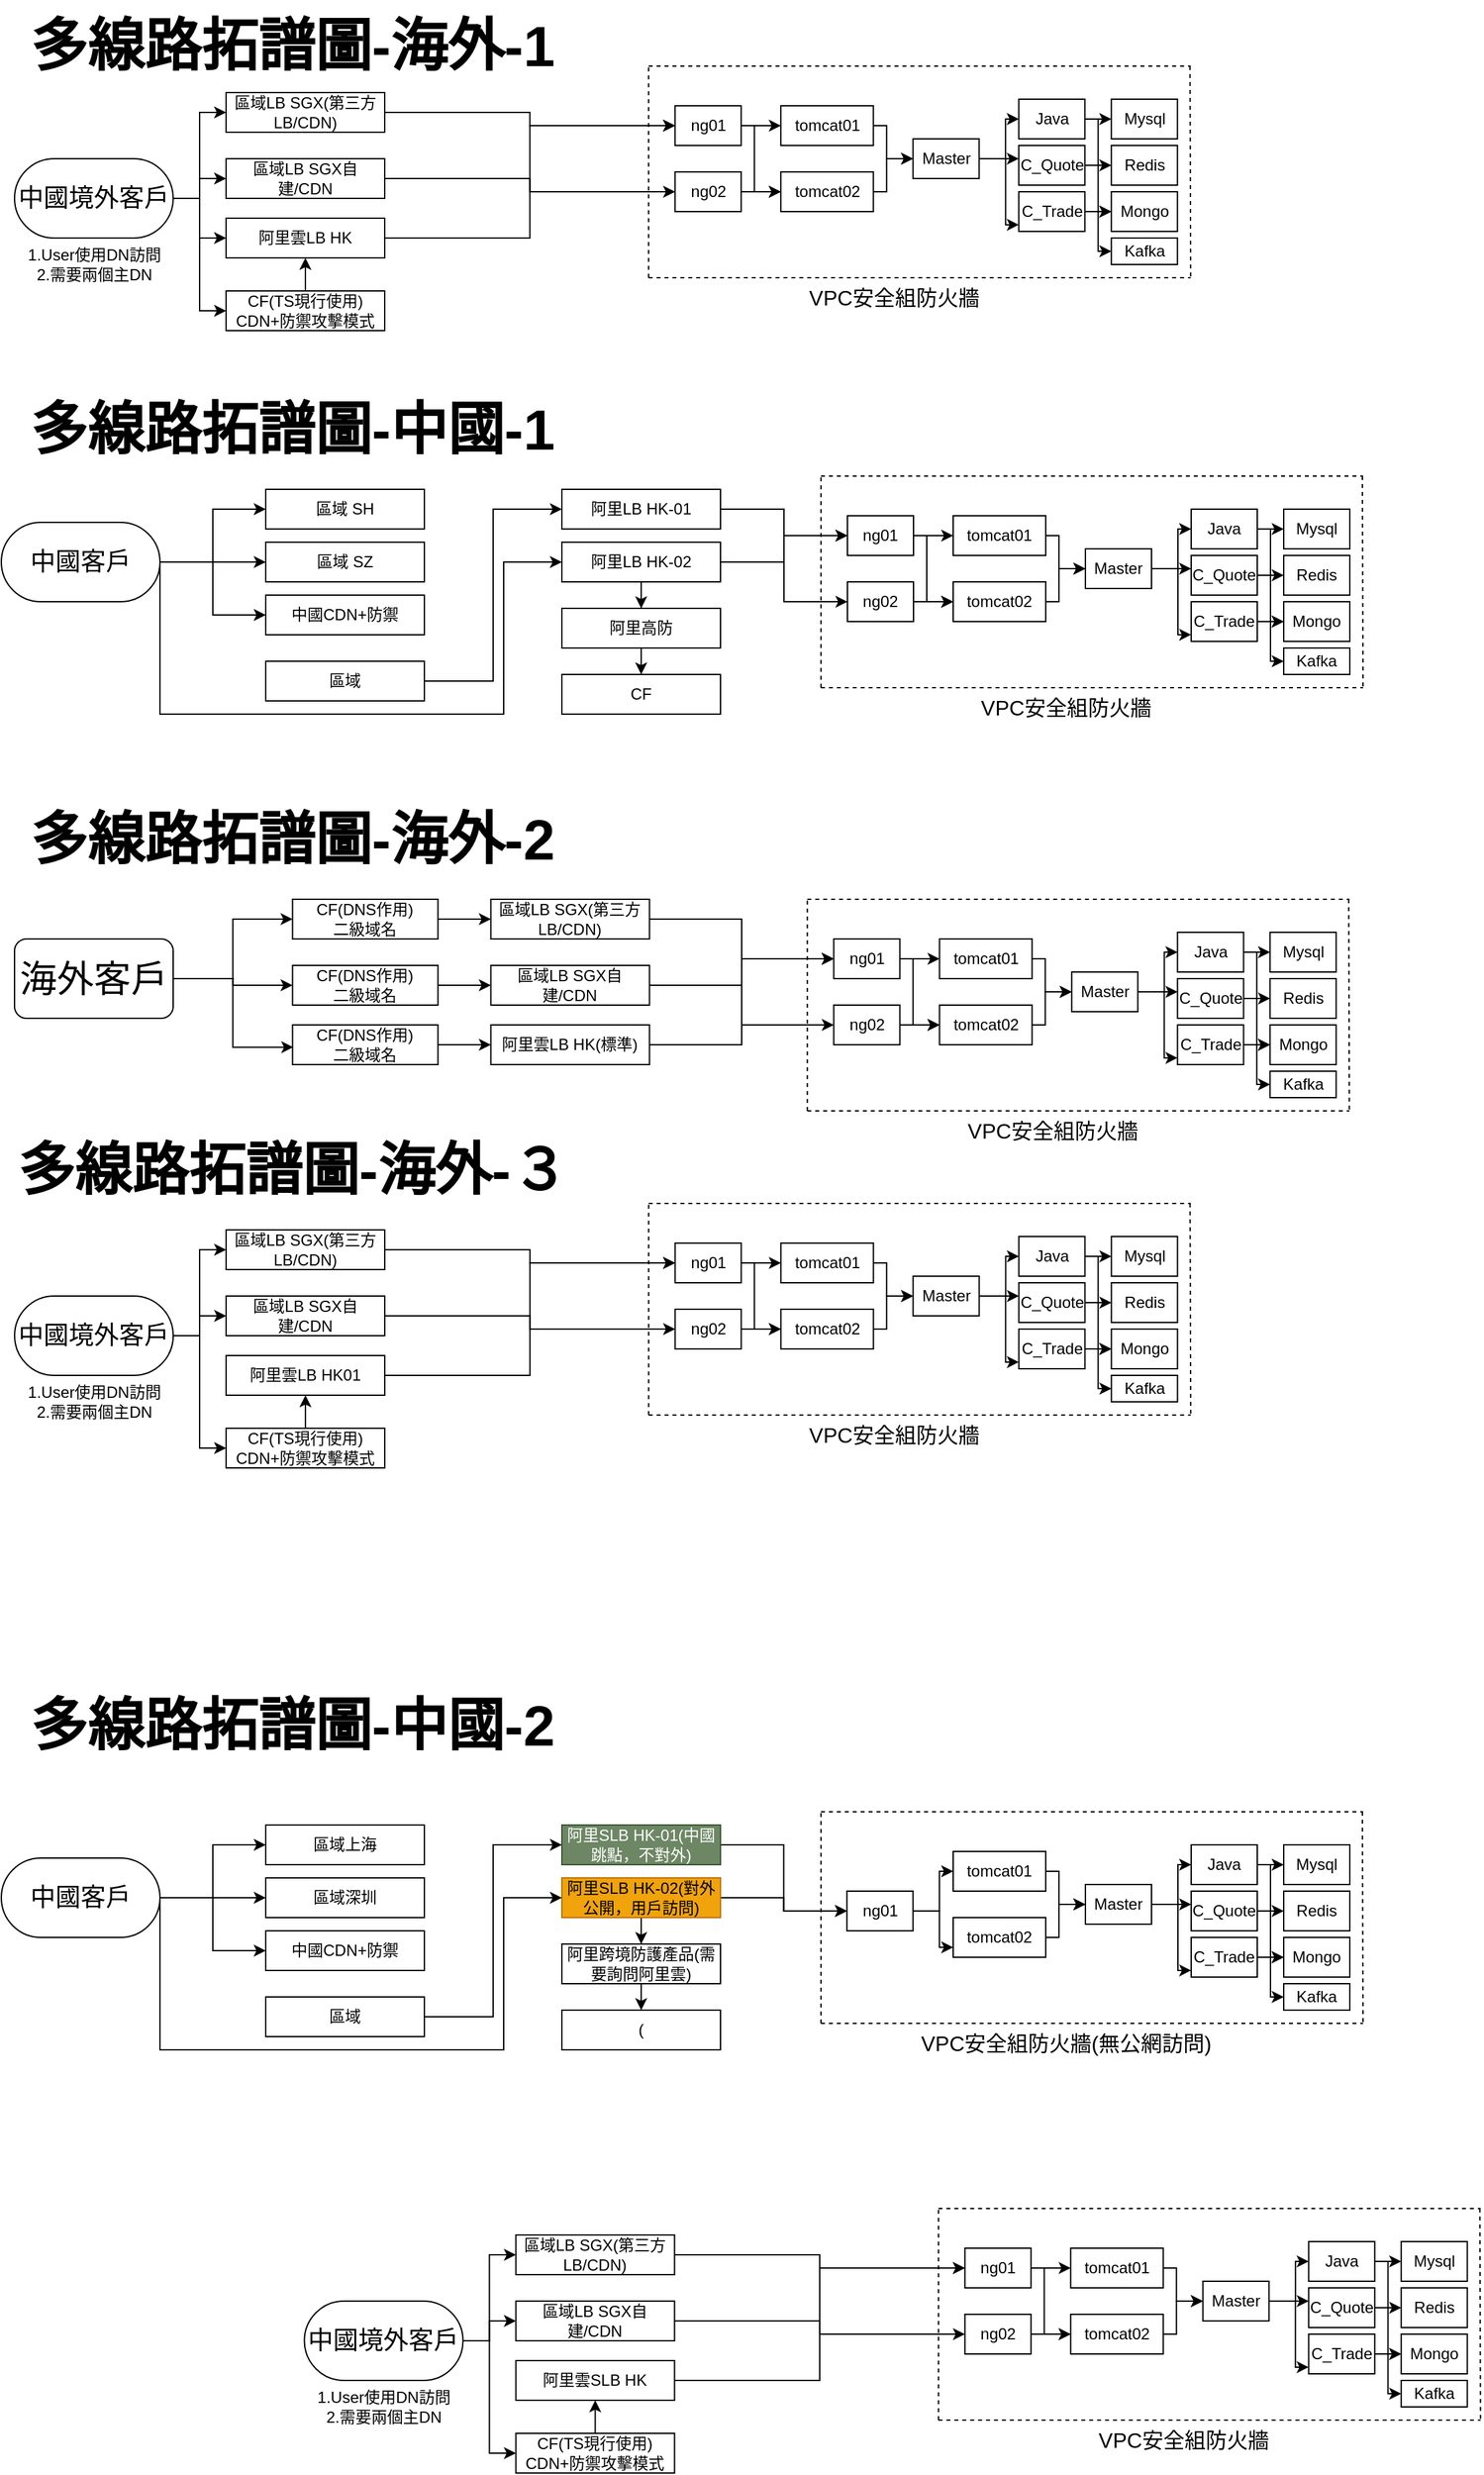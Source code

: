 <mxfile version="21.4.0" type="device">
  <diagram name="第 1 页" id="mjVQRjOFKBNS6KAjopCe">
    <mxGraphModel dx="2131" dy="1893" grid="1" gridSize="10" guides="1" tooltips="1" connect="1" arrows="1" fold="1" page="1" pageScale="1" pageWidth="827" pageHeight="1169" background="none" math="0" shadow="0">
      <root>
        <mxCell id="0" />
        <mxCell id="1" parent="0" />
        <mxCell id="8XLZlbqT2mpYI5aCaSJh-402" style="edgeStyle=orthogonalEdgeStyle;rounded=0;orthogonalLoop=1;jettySize=auto;html=1;exitX=1;exitY=0.5;exitDx=0;exitDy=0;entryX=0;entryY=0.5;entryDx=0;entryDy=0;" parent="1" source="8XLZlbqT2mpYI5aCaSJh-266" target="8XLZlbqT2mpYI5aCaSJh-271" edge="1">
          <mxGeometry relative="1" as="geometry">
            <mxPoint x="140" y="79.952" as="targetPoint" />
          </mxGeometry>
        </mxCell>
        <mxCell id="8XLZlbqT2mpYI5aCaSJh-403" style="edgeStyle=orthogonalEdgeStyle;rounded=0;orthogonalLoop=1;jettySize=auto;html=1;exitX=1;exitY=0.5;exitDx=0;exitDy=0;entryX=0;entryY=0.5;entryDx=0;entryDy=0;" parent="1" source="8XLZlbqT2mpYI5aCaSJh-266" target="8XLZlbqT2mpYI5aCaSJh-269" edge="1">
          <mxGeometry relative="1" as="geometry" />
        </mxCell>
        <mxCell id="8XLZlbqT2mpYI5aCaSJh-405" style="edgeStyle=orthogonalEdgeStyle;rounded=0;orthogonalLoop=1;jettySize=auto;html=1;exitX=1;exitY=0.5;exitDx=0;exitDy=0;entryX=0;entryY=0.5;entryDx=0;entryDy=0;" parent="1" source="8XLZlbqT2mpYI5aCaSJh-266" target="8XLZlbqT2mpYI5aCaSJh-268" edge="1">
          <mxGeometry relative="1" as="geometry" />
        </mxCell>
        <mxCell id="8XLZlbqT2mpYI5aCaSJh-642" style="edgeStyle=orthogonalEdgeStyle;rounded=0;orthogonalLoop=1;jettySize=auto;html=1;exitX=1;exitY=0.5;exitDx=0;exitDy=0;entryX=0;entryY=0.5;entryDx=0;entryDy=0;" parent="1" source="8XLZlbqT2mpYI5aCaSJh-266" target="8XLZlbqT2mpYI5aCaSJh-270" edge="1">
          <mxGeometry relative="1" as="geometry" />
        </mxCell>
        <mxCell id="8XLZlbqT2mpYI5aCaSJh-266" value="&lt;font style=&quot;font-size: 19px;&quot;&gt;中國境外客戶&lt;/font&gt;" style="rounded=1;whiteSpace=wrap;html=1;arcSize=50;" parent="1" vertex="1">
          <mxGeometry y="50" width="120" height="60" as="geometry" />
        </mxCell>
        <mxCell id="8XLZlbqT2mpYI5aCaSJh-267" value="1.User使用DN訪問&lt;br&gt;2.需要兩個主DN" style="text;html=1;align=center;verticalAlign=middle;resizable=0;points=[];autosize=1;strokeColor=none;fillColor=none;" parent="1" vertex="1">
          <mxGeometry y="110" width="120" height="40" as="geometry" />
        </mxCell>
        <mxCell id="8XLZlbqT2mpYI5aCaSJh-470" style="edgeStyle=orthogonalEdgeStyle;rounded=0;orthogonalLoop=1;jettySize=auto;html=1;exitX=1;exitY=0.5;exitDx=0;exitDy=0;entryX=0;entryY=0.5;entryDx=0;entryDy=0;" parent="1" source="8XLZlbqT2mpYI5aCaSJh-268" target="8XLZlbqT2mpYI5aCaSJh-440" edge="1">
          <mxGeometry relative="1" as="geometry" />
        </mxCell>
        <mxCell id="8XLZlbqT2mpYI5aCaSJh-268" value="阿里雲LB HK" style="rounded=0;whiteSpace=wrap;html=1;" parent="1" vertex="1">
          <mxGeometry x="160" y="95" width="120" height="30" as="geometry" />
        </mxCell>
        <mxCell id="8XLZlbqT2mpYI5aCaSJh-469" style="edgeStyle=orthogonalEdgeStyle;rounded=0;orthogonalLoop=1;jettySize=auto;html=1;exitX=1;exitY=0.5;exitDx=0;exitDy=0;entryX=0;entryY=0.5;entryDx=0;entryDy=0;" parent="1" source="8XLZlbqT2mpYI5aCaSJh-269" target="8XLZlbqT2mpYI5aCaSJh-442" edge="1">
          <mxGeometry relative="1" as="geometry" />
        </mxCell>
        <mxCell id="8XLZlbqT2mpYI5aCaSJh-269" value="區域LB SGX自建/CDN" style="rounded=0;whiteSpace=wrap;html=1;" parent="1" vertex="1">
          <mxGeometry x="160" y="50" width="120" height="30" as="geometry" />
        </mxCell>
        <mxCell id="8XLZlbqT2mpYI5aCaSJh-641" style="edgeStyle=orthogonalEdgeStyle;rounded=0;orthogonalLoop=1;jettySize=auto;html=1;exitX=0.5;exitY=0;exitDx=0;exitDy=0;entryX=0.5;entryY=1;entryDx=0;entryDy=0;" parent="1" source="8XLZlbqT2mpYI5aCaSJh-270" target="8XLZlbqT2mpYI5aCaSJh-268" edge="1">
          <mxGeometry relative="1" as="geometry" />
        </mxCell>
        <mxCell id="8XLZlbqT2mpYI5aCaSJh-270" value="CF(TS現行使用)&lt;br&gt;CDN+防禦攻擊模式" style="rounded=0;whiteSpace=wrap;html=1;" parent="1" vertex="1">
          <mxGeometry x="160" y="150" width="120" height="30" as="geometry" />
        </mxCell>
        <mxCell id="8XLZlbqT2mpYI5aCaSJh-468" style="edgeStyle=orthogonalEdgeStyle;rounded=0;orthogonalLoop=1;jettySize=auto;html=1;exitX=1;exitY=0.5;exitDx=0;exitDy=0;entryX=0;entryY=0.5;entryDx=0;entryDy=0;" parent="1" source="8XLZlbqT2mpYI5aCaSJh-271" target="8XLZlbqT2mpYI5aCaSJh-440" edge="1">
          <mxGeometry relative="1" as="geometry" />
        </mxCell>
        <mxCell id="8XLZlbqT2mpYI5aCaSJh-271" value="區域LB SGX(第三方LB/CDN)" style="rounded=0;whiteSpace=wrap;html=1;" parent="1" vertex="1">
          <mxGeometry x="160" width="120" height="30" as="geometry" />
        </mxCell>
        <mxCell id="8XLZlbqT2mpYI5aCaSJh-323" value="&lt;b style=&quot;&quot;&gt;&lt;font style=&quot;font-size: 43px;&quot;&gt;多線路拓譜圖-海外-1&lt;/font&gt;&lt;/b&gt;" style="text;html=1;align=center;verticalAlign=middle;resizable=0;points=[];autosize=1;strokeColor=none;fillColor=none;" parent="1" vertex="1">
          <mxGeometry y="-70" width="420" height="70" as="geometry" />
        </mxCell>
        <mxCell id="8XLZlbqT2mpYI5aCaSJh-342" value="&lt;b style=&quot;&quot;&gt;&lt;font style=&quot;font-size: 43px;&quot;&gt;多線路拓譜圖-中國-1&lt;/font&gt;&lt;/b&gt;" style="text;html=1;align=center;verticalAlign=middle;resizable=0;points=[];autosize=1;strokeColor=none;fillColor=none;" parent="1" vertex="1">
          <mxGeometry y="220" width="420" height="70" as="geometry" />
        </mxCell>
        <mxCell id="8XLZlbqT2mpYI5aCaSJh-397" style="edgeStyle=orthogonalEdgeStyle;rounded=0;orthogonalLoop=1;jettySize=auto;html=1;exitX=1;exitY=0.5;exitDx=0;exitDy=0;entryX=0;entryY=0.5;entryDx=0;entryDy=0;" parent="1" source="8XLZlbqT2mpYI5aCaSJh-343" target="8XLZlbqT2mpYI5aCaSJh-379" edge="1">
          <mxGeometry relative="1" as="geometry" />
        </mxCell>
        <mxCell id="8XLZlbqT2mpYI5aCaSJh-399" style="edgeStyle=orthogonalEdgeStyle;rounded=0;orthogonalLoop=1;jettySize=auto;html=1;exitX=1;exitY=0.5;exitDx=0;exitDy=0;entryX=0;entryY=0.5;entryDx=0;entryDy=0;" parent="1" source="8XLZlbqT2mpYI5aCaSJh-343" target="8XLZlbqT2mpYI5aCaSJh-380" edge="1">
          <mxGeometry relative="1" as="geometry" />
        </mxCell>
        <mxCell id="8XLZlbqT2mpYI5aCaSJh-343" value="阿里LB HK-01" style="rounded=0;whiteSpace=wrap;html=1;" parent="1" vertex="1">
          <mxGeometry x="414" y="300" width="120" height="30" as="geometry" />
        </mxCell>
        <mxCell id="8XLZlbqT2mpYI5aCaSJh-377" style="edgeStyle=orthogonalEdgeStyle;rounded=0;orthogonalLoop=1;jettySize=auto;html=1;exitX=0.5;exitY=1;exitDx=0;exitDy=0;" parent="1" source="8XLZlbqT2mpYI5aCaSJh-344" target="8XLZlbqT2mpYI5aCaSJh-345" edge="1">
          <mxGeometry relative="1" as="geometry" />
        </mxCell>
        <mxCell id="8XLZlbqT2mpYI5aCaSJh-398" style="edgeStyle=orthogonalEdgeStyle;rounded=0;orthogonalLoop=1;jettySize=auto;html=1;exitX=1;exitY=0.5;exitDx=0;exitDy=0;entryX=0;entryY=0.5;entryDx=0;entryDy=0;" parent="1" source="8XLZlbqT2mpYI5aCaSJh-344" target="8XLZlbqT2mpYI5aCaSJh-379" edge="1">
          <mxGeometry relative="1" as="geometry" />
        </mxCell>
        <mxCell id="8XLZlbqT2mpYI5aCaSJh-344" value="阿里LB HK-02" style="rounded=0;whiteSpace=wrap;html=1;" parent="1" vertex="1">
          <mxGeometry x="414" y="340" width="120" height="30" as="geometry" />
        </mxCell>
        <mxCell id="8XLZlbqT2mpYI5aCaSJh-401" style="edgeStyle=orthogonalEdgeStyle;rounded=0;orthogonalLoop=1;jettySize=auto;html=1;exitX=0.5;exitY=1;exitDx=0;exitDy=0;entryX=0.5;entryY=0;entryDx=0;entryDy=0;" parent="1" source="8XLZlbqT2mpYI5aCaSJh-345" target="8XLZlbqT2mpYI5aCaSJh-347" edge="1">
          <mxGeometry relative="1" as="geometry" />
        </mxCell>
        <mxCell id="8XLZlbqT2mpYI5aCaSJh-345" value="阿里高防" style="rounded=0;whiteSpace=wrap;html=1;" parent="1" vertex="1">
          <mxGeometry x="414" y="390" width="120" height="30" as="geometry" />
        </mxCell>
        <mxCell id="8XLZlbqT2mpYI5aCaSJh-347" value="CF" style="rounded=0;whiteSpace=wrap;html=1;" parent="1" vertex="1">
          <mxGeometry x="414" y="440" width="120" height="30" as="geometry" />
        </mxCell>
        <mxCell id="8XLZlbqT2mpYI5aCaSJh-348" value="區域 SH" style="rounded=0;whiteSpace=wrap;html=1;" parent="1" vertex="1">
          <mxGeometry x="190" y="300" width="120" height="30" as="geometry" />
        </mxCell>
        <mxCell id="8XLZlbqT2mpYI5aCaSJh-349" value="區域 SZ" style="rounded=0;whiteSpace=wrap;html=1;" parent="1" vertex="1">
          <mxGeometry x="190" y="340" width="120" height="30" as="geometry" />
        </mxCell>
        <mxCell id="8XLZlbqT2mpYI5aCaSJh-350" value="中國CDN+防禦" style="rounded=0;whiteSpace=wrap;html=1;" parent="1" vertex="1">
          <mxGeometry x="190" y="380" width="120" height="30" as="geometry" />
        </mxCell>
        <mxCell id="8XLZlbqT2mpYI5aCaSJh-378" style="edgeStyle=orthogonalEdgeStyle;rounded=0;orthogonalLoop=1;jettySize=auto;html=1;exitX=1;exitY=0.5;exitDx=0;exitDy=0;entryX=0;entryY=0.5;entryDx=0;entryDy=0;" parent="1" source="8XLZlbqT2mpYI5aCaSJh-351" target="8XLZlbqT2mpYI5aCaSJh-343" edge="1">
          <mxGeometry relative="1" as="geometry" />
        </mxCell>
        <mxCell id="8XLZlbqT2mpYI5aCaSJh-351" value="區域" style="rounded=0;whiteSpace=wrap;html=1;" parent="1" vertex="1">
          <mxGeometry x="190" y="430" width="120" height="30" as="geometry" />
        </mxCell>
        <mxCell id="8XLZlbqT2mpYI5aCaSJh-371" style="edgeStyle=orthogonalEdgeStyle;rounded=0;orthogonalLoop=1;jettySize=auto;html=1;exitX=1;exitY=0.5;exitDx=0;exitDy=0;entryX=0;entryY=0.5;entryDx=0;entryDy=0;" parent="1" source="8XLZlbqT2mpYI5aCaSJh-352" target="8XLZlbqT2mpYI5aCaSJh-348" edge="1">
          <mxGeometry relative="1" as="geometry" />
        </mxCell>
        <mxCell id="8XLZlbqT2mpYI5aCaSJh-372" style="edgeStyle=orthogonalEdgeStyle;rounded=0;orthogonalLoop=1;jettySize=auto;html=1;exitX=1;exitY=0.5;exitDx=0;exitDy=0;entryX=0;entryY=0.5;entryDx=0;entryDy=0;" parent="1" source="8XLZlbqT2mpYI5aCaSJh-352" target="8XLZlbqT2mpYI5aCaSJh-349" edge="1">
          <mxGeometry relative="1" as="geometry" />
        </mxCell>
        <mxCell id="8XLZlbqT2mpYI5aCaSJh-374" style="edgeStyle=orthogonalEdgeStyle;rounded=0;orthogonalLoop=1;jettySize=auto;html=1;exitX=1;exitY=0.5;exitDx=0;exitDy=0;entryX=0;entryY=0.5;entryDx=0;entryDy=0;" parent="1" source="8XLZlbqT2mpYI5aCaSJh-352" target="8XLZlbqT2mpYI5aCaSJh-350" edge="1">
          <mxGeometry relative="1" as="geometry" />
        </mxCell>
        <mxCell id="8XLZlbqT2mpYI5aCaSJh-376" style="edgeStyle=orthogonalEdgeStyle;rounded=0;orthogonalLoop=1;jettySize=auto;html=1;exitX=1;exitY=0.5;exitDx=0;exitDy=0;entryX=0;entryY=0.5;entryDx=0;entryDy=0;" parent="1" source="8XLZlbqT2mpYI5aCaSJh-352" target="8XLZlbqT2mpYI5aCaSJh-344" edge="1">
          <mxGeometry relative="1" as="geometry">
            <Array as="points">
              <mxPoint x="110" y="470" />
              <mxPoint x="370" y="470" />
              <mxPoint x="370" y="355" />
            </Array>
          </mxGeometry>
        </mxCell>
        <mxCell id="8XLZlbqT2mpYI5aCaSJh-352" value="&lt;font style=&quot;font-size: 19px;&quot;&gt;中國客戶&lt;/font&gt;" style="rounded=1;whiteSpace=wrap;html=1;arcSize=50;" parent="1" vertex="1">
          <mxGeometry x="-10" y="325" width="120" height="60" as="geometry" />
        </mxCell>
        <mxCell id="8XLZlbqT2mpYI5aCaSJh-414" style="edgeStyle=orthogonalEdgeStyle;rounded=0;orthogonalLoop=1;jettySize=auto;html=1;exitX=1;exitY=0.5;exitDx=0;exitDy=0;entryX=0;entryY=0.5;entryDx=0;entryDy=0;" parent="1" source="8XLZlbqT2mpYI5aCaSJh-379" target="8XLZlbqT2mpYI5aCaSJh-381" edge="1">
          <mxGeometry relative="1" as="geometry" />
        </mxCell>
        <mxCell id="8XLZlbqT2mpYI5aCaSJh-416" style="edgeStyle=orthogonalEdgeStyle;rounded=0;orthogonalLoop=1;jettySize=auto;html=1;exitX=1;exitY=0.5;exitDx=0;exitDy=0;entryX=0;entryY=0.5;entryDx=0;entryDy=0;" parent="1" source="8XLZlbqT2mpYI5aCaSJh-379" target="8XLZlbqT2mpYI5aCaSJh-382" edge="1">
          <mxGeometry relative="1" as="geometry">
            <Array as="points">
              <mxPoint x="690" y="335" />
              <mxPoint x="690" y="385" />
            </Array>
          </mxGeometry>
        </mxCell>
        <mxCell id="8XLZlbqT2mpYI5aCaSJh-379" value="ng01" style="rounded=0;whiteSpace=wrap;html=1;" parent="1" vertex="1">
          <mxGeometry x="630" y="320" width="50" height="30" as="geometry" />
        </mxCell>
        <mxCell id="8XLZlbqT2mpYI5aCaSJh-419" style="edgeStyle=orthogonalEdgeStyle;rounded=0;orthogonalLoop=1;jettySize=auto;html=1;exitX=1;exitY=0.5;exitDx=0;exitDy=0;entryX=0;entryY=0.5;entryDx=0;entryDy=0;" parent="1" source="8XLZlbqT2mpYI5aCaSJh-380" target="8XLZlbqT2mpYI5aCaSJh-382" edge="1">
          <mxGeometry relative="1" as="geometry" />
        </mxCell>
        <mxCell id="8XLZlbqT2mpYI5aCaSJh-380" value="ng02" style="rounded=0;whiteSpace=wrap;html=1;" parent="1" vertex="1">
          <mxGeometry x="630" y="370" width="50" height="30" as="geometry" />
        </mxCell>
        <mxCell id="8XLZlbqT2mpYI5aCaSJh-420" style="edgeStyle=orthogonalEdgeStyle;rounded=0;orthogonalLoop=1;jettySize=auto;html=1;exitX=1;exitY=0.5;exitDx=0;exitDy=0;entryX=0;entryY=0.5;entryDx=0;entryDy=0;" parent="1" source="8XLZlbqT2mpYI5aCaSJh-381" target="8XLZlbqT2mpYI5aCaSJh-383" edge="1">
          <mxGeometry relative="1" as="geometry">
            <Array as="points">
              <mxPoint x="790" y="335" />
              <mxPoint x="790" y="360" />
            </Array>
          </mxGeometry>
        </mxCell>
        <mxCell id="8XLZlbqT2mpYI5aCaSJh-381" value="tomcat01" style="rounded=0;whiteSpace=wrap;html=1;" parent="1" vertex="1">
          <mxGeometry x="710" y="320" width="70" height="30" as="geometry" />
        </mxCell>
        <mxCell id="8XLZlbqT2mpYI5aCaSJh-421" style="edgeStyle=orthogonalEdgeStyle;rounded=0;orthogonalLoop=1;jettySize=auto;html=1;exitX=1;exitY=0.5;exitDx=0;exitDy=0;entryX=0;entryY=0.5;entryDx=0;entryDy=0;" parent="1" source="8XLZlbqT2mpYI5aCaSJh-382" target="8XLZlbqT2mpYI5aCaSJh-383" edge="1">
          <mxGeometry relative="1" as="geometry">
            <Array as="points">
              <mxPoint x="790" y="385" />
              <mxPoint x="790" y="360" />
            </Array>
          </mxGeometry>
        </mxCell>
        <mxCell id="8XLZlbqT2mpYI5aCaSJh-382" value="tomcat02" style="rounded=0;whiteSpace=wrap;html=1;" parent="1" vertex="1">
          <mxGeometry x="710" y="370" width="70" height="30" as="geometry" />
        </mxCell>
        <mxCell id="8XLZlbqT2mpYI5aCaSJh-426" style="edgeStyle=orthogonalEdgeStyle;rounded=0;orthogonalLoop=1;jettySize=auto;html=1;exitX=1;exitY=0.5;exitDx=0;exitDy=0;entryX=0;entryY=0.5;entryDx=0;entryDy=0;" parent="1" source="8XLZlbqT2mpYI5aCaSJh-383" target="8XLZlbqT2mpYI5aCaSJh-385" edge="1">
          <mxGeometry relative="1" as="geometry" />
        </mxCell>
        <mxCell id="8XLZlbqT2mpYI5aCaSJh-427" style="edgeStyle=orthogonalEdgeStyle;rounded=0;orthogonalLoop=1;jettySize=auto;html=1;exitX=1;exitY=0.5;exitDx=0;exitDy=0;entryX=0;entryY=0.331;entryDx=0;entryDy=0;entryPerimeter=0;" parent="1" source="8XLZlbqT2mpYI5aCaSJh-383" target="8XLZlbqT2mpYI5aCaSJh-386" edge="1">
          <mxGeometry relative="1" as="geometry" />
        </mxCell>
        <mxCell id="8XLZlbqT2mpYI5aCaSJh-428" style="edgeStyle=orthogonalEdgeStyle;rounded=0;orthogonalLoop=1;jettySize=auto;html=1;exitX=1;exitY=0.5;exitDx=0;exitDy=0;entryX=0;entryY=0.833;entryDx=0;entryDy=0;entryPerimeter=0;" parent="1" source="8XLZlbqT2mpYI5aCaSJh-383" target="8XLZlbqT2mpYI5aCaSJh-387" edge="1">
          <mxGeometry relative="1" as="geometry">
            <Array as="points">
              <mxPoint x="880" y="360" />
              <mxPoint x="880" y="410" />
            </Array>
          </mxGeometry>
        </mxCell>
        <mxCell id="8XLZlbqT2mpYI5aCaSJh-383" value="Master" style="rounded=0;whiteSpace=wrap;html=1;" parent="1" vertex="1">
          <mxGeometry x="810" y="345" width="50" height="30" as="geometry" />
        </mxCell>
        <mxCell id="8XLZlbqT2mpYI5aCaSJh-430" style="edgeStyle=orthogonalEdgeStyle;rounded=0;orthogonalLoop=1;jettySize=auto;html=1;exitX=1;exitY=0.5;exitDx=0;exitDy=0;entryX=0;entryY=0.5;entryDx=0;entryDy=0;" parent="1" source="8XLZlbqT2mpYI5aCaSJh-385" target="8XLZlbqT2mpYI5aCaSJh-388" edge="1">
          <mxGeometry relative="1" as="geometry" />
        </mxCell>
        <mxCell id="8XLZlbqT2mpYI5aCaSJh-437" style="edgeStyle=orthogonalEdgeStyle;rounded=0;orthogonalLoop=1;jettySize=auto;html=1;exitX=1;exitY=0.5;exitDx=0;exitDy=0;" parent="1" source="8XLZlbqT2mpYI5aCaSJh-385" edge="1">
          <mxGeometry relative="1" as="geometry">
            <mxPoint x="960" y="400" as="targetPoint" />
            <Array as="points">
              <mxPoint x="950" y="330" />
              <mxPoint x="950" y="400" />
            </Array>
          </mxGeometry>
        </mxCell>
        <mxCell id="8XLZlbqT2mpYI5aCaSJh-385" value="Java" style="rounded=0;whiteSpace=wrap;html=1;" parent="1" vertex="1">
          <mxGeometry x="890" y="315" width="50" height="30" as="geometry" />
        </mxCell>
        <mxCell id="8XLZlbqT2mpYI5aCaSJh-434" style="edgeStyle=orthogonalEdgeStyle;rounded=0;orthogonalLoop=1;jettySize=auto;html=1;exitX=1;exitY=0.5;exitDx=0;exitDy=0;entryX=0;entryY=0.5;entryDx=0;entryDy=0;" parent="1" source="8XLZlbqT2mpYI5aCaSJh-386" target="8XLZlbqT2mpYI5aCaSJh-390" edge="1">
          <mxGeometry relative="1" as="geometry" />
        </mxCell>
        <mxCell id="8XLZlbqT2mpYI5aCaSJh-386" value="C_Quote" style="rounded=0;whiteSpace=wrap;html=1;" parent="1" vertex="1">
          <mxGeometry x="890" y="350" width="50" height="30" as="geometry" />
        </mxCell>
        <mxCell id="8XLZlbqT2mpYI5aCaSJh-435" style="edgeStyle=orthogonalEdgeStyle;rounded=0;orthogonalLoop=1;jettySize=auto;html=1;exitX=1;exitY=0.5;exitDx=0;exitDy=0;entryX=0;entryY=0.5;entryDx=0;entryDy=0;" parent="1" source="8XLZlbqT2mpYI5aCaSJh-387" target="8XLZlbqT2mpYI5aCaSJh-389" edge="1">
          <mxGeometry relative="1" as="geometry" />
        </mxCell>
        <mxCell id="8XLZlbqT2mpYI5aCaSJh-436" style="edgeStyle=orthogonalEdgeStyle;rounded=0;orthogonalLoop=1;jettySize=auto;html=1;exitX=1;exitY=0.5;exitDx=0;exitDy=0;entryX=0;entryY=0.5;entryDx=0;entryDy=0;" parent="1" source="8XLZlbqT2mpYI5aCaSJh-387" target="8XLZlbqT2mpYI5aCaSJh-391" edge="1">
          <mxGeometry relative="1" as="geometry">
            <Array as="points">
              <mxPoint x="950" y="400" />
              <mxPoint x="950" y="430" />
            </Array>
          </mxGeometry>
        </mxCell>
        <mxCell id="8XLZlbqT2mpYI5aCaSJh-387" value="C_Trade" style="rounded=0;whiteSpace=wrap;html=1;" parent="1" vertex="1">
          <mxGeometry x="890" y="385" width="50" height="30" as="geometry" />
        </mxCell>
        <mxCell id="8XLZlbqT2mpYI5aCaSJh-388" value="Mysql" style="rounded=0;whiteSpace=wrap;html=1;" parent="1" vertex="1">
          <mxGeometry x="960" y="315" width="50" height="30" as="geometry" />
        </mxCell>
        <mxCell id="8XLZlbqT2mpYI5aCaSJh-389" value="Mongo" style="rounded=0;whiteSpace=wrap;html=1;" parent="1" vertex="1">
          <mxGeometry x="960" y="385" width="50" height="30" as="geometry" />
        </mxCell>
        <mxCell id="8XLZlbqT2mpYI5aCaSJh-390" value="Redis" style="rounded=0;whiteSpace=wrap;html=1;" parent="1" vertex="1">
          <mxGeometry x="960" y="350" width="50" height="30" as="geometry" />
        </mxCell>
        <mxCell id="8XLZlbqT2mpYI5aCaSJh-391" value="Kafka" style="rounded=0;whiteSpace=wrap;html=1;" parent="1" vertex="1">
          <mxGeometry x="960" y="420" width="50" height="20" as="geometry" />
        </mxCell>
        <mxCell id="8XLZlbqT2mpYI5aCaSJh-392" value="" style="endArrow=none;dashed=1;html=1;rounded=0;" parent="1" edge="1">
          <mxGeometry width="50" height="50" relative="1" as="geometry">
            <mxPoint x="610" y="450" as="sourcePoint" />
            <mxPoint x="610" y="290" as="targetPoint" />
          </mxGeometry>
        </mxCell>
        <mxCell id="8XLZlbqT2mpYI5aCaSJh-393" value="" style="endArrow=none;dashed=1;html=1;rounded=0;" parent="1" edge="1">
          <mxGeometry width="50" height="50" relative="1" as="geometry">
            <mxPoint x="610" y="450" as="sourcePoint" />
            <mxPoint x="1020" y="450" as="targetPoint" />
          </mxGeometry>
        </mxCell>
        <mxCell id="8XLZlbqT2mpYI5aCaSJh-394" value="" style="endArrow=none;dashed=1;html=1;rounded=0;" parent="1" edge="1">
          <mxGeometry width="50" height="50" relative="1" as="geometry">
            <mxPoint x="1019.5" y="290" as="sourcePoint" />
            <mxPoint x="1020" y="450" as="targetPoint" />
          </mxGeometry>
        </mxCell>
        <mxCell id="8XLZlbqT2mpYI5aCaSJh-395" value="" style="endArrow=none;dashed=1;html=1;rounded=0;" parent="1" edge="1">
          <mxGeometry width="50" height="50" relative="1" as="geometry">
            <mxPoint x="610" y="290" as="sourcePoint" />
            <mxPoint x="1020" y="290" as="targetPoint" />
          </mxGeometry>
        </mxCell>
        <mxCell id="8XLZlbqT2mpYI5aCaSJh-396" value="&lt;font style=&quot;font-size: 16px;&quot;&gt;VPC安全組防火牆&lt;/font&gt;" style="text;html=1;align=center;verticalAlign=middle;resizable=0;points=[];autosize=1;strokeColor=none;fillColor=none;" parent="1" vertex="1">
          <mxGeometry x="720" y="450" width="150" height="30" as="geometry" />
        </mxCell>
        <mxCell id="8XLZlbqT2mpYI5aCaSJh-438" style="edgeStyle=orthogonalEdgeStyle;rounded=0;orthogonalLoop=1;jettySize=auto;html=1;exitX=1;exitY=0.5;exitDx=0;exitDy=0;entryX=0;entryY=0.5;entryDx=0;entryDy=0;" parent="1" source="8XLZlbqT2mpYI5aCaSJh-440" target="8XLZlbqT2mpYI5aCaSJh-444" edge="1">
          <mxGeometry relative="1" as="geometry" />
        </mxCell>
        <mxCell id="8XLZlbqT2mpYI5aCaSJh-439" style="edgeStyle=orthogonalEdgeStyle;rounded=0;orthogonalLoop=1;jettySize=auto;html=1;exitX=1;exitY=0.5;exitDx=0;exitDy=0;entryX=0;entryY=0.5;entryDx=0;entryDy=0;" parent="1" source="8XLZlbqT2mpYI5aCaSJh-440" target="8XLZlbqT2mpYI5aCaSJh-446" edge="1">
          <mxGeometry relative="1" as="geometry">
            <Array as="points">
              <mxPoint x="559.63" y="25" />
              <mxPoint x="559.63" y="75" />
            </Array>
          </mxGeometry>
        </mxCell>
        <mxCell id="8XLZlbqT2mpYI5aCaSJh-440" value="ng01" style="rounded=0;whiteSpace=wrap;html=1;" parent="1" vertex="1">
          <mxGeometry x="499.63" y="10" width="50" height="30" as="geometry" />
        </mxCell>
        <mxCell id="8XLZlbqT2mpYI5aCaSJh-441" style="edgeStyle=orthogonalEdgeStyle;rounded=0;orthogonalLoop=1;jettySize=auto;html=1;exitX=1;exitY=0.5;exitDx=0;exitDy=0;entryX=0;entryY=0.5;entryDx=0;entryDy=0;" parent="1" source="8XLZlbqT2mpYI5aCaSJh-442" target="8XLZlbqT2mpYI5aCaSJh-446" edge="1">
          <mxGeometry relative="1" as="geometry" />
        </mxCell>
        <mxCell id="8XLZlbqT2mpYI5aCaSJh-442" value="ng02" style="rounded=0;whiteSpace=wrap;html=1;" parent="1" vertex="1">
          <mxGeometry x="499.63" y="60" width="50" height="30" as="geometry" />
        </mxCell>
        <mxCell id="8XLZlbqT2mpYI5aCaSJh-443" style="edgeStyle=orthogonalEdgeStyle;rounded=0;orthogonalLoop=1;jettySize=auto;html=1;exitX=1;exitY=0.5;exitDx=0;exitDy=0;entryX=0;entryY=0.5;entryDx=0;entryDy=0;" parent="1" source="8XLZlbqT2mpYI5aCaSJh-444" target="8XLZlbqT2mpYI5aCaSJh-450" edge="1">
          <mxGeometry relative="1" as="geometry">
            <Array as="points">
              <mxPoint x="659.63" y="25" />
              <mxPoint x="659.63" y="50" />
            </Array>
          </mxGeometry>
        </mxCell>
        <mxCell id="8XLZlbqT2mpYI5aCaSJh-444" value="tomcat01" style="rounded=0;whiteSpace=wrap;html=1;" parent="1" vertex="1">
          <mxGeometry x="579.63" y="10" width="70" height="30" as="geometry" />
        </mxCell>
        <mxCell id="8XLZlbqT2mpYI5aCaSJh-445" style="edgeStyle=orthogonalEdgeStyle;rounded=0;orthogonalLoop=1;jettySize=auto;html=1;exitX=1;exitY=0.5;exitDx=0;exitDy=0;entryX=0;entryY=0.5;entryDx=0;entryDy=0;" parent="1" source="8XLZlbqT2mpYI5aCaSJh-446" target="8XLZlbqT2mpYI5aCaSJh-450" edge="1">
          <mxGeometry relative="1" as="geometry">
            <Array as="points">
              <mxPoint x="659.63" y="75" />
              <mxPoint x="659.63" y="50" />
            </Array>
          </mxGeometry>
        </mxCell>
        <mxCell id="8XLZlbqT2mpYI5aCaSJh-446" value="tomcat02" style="rounded=0;whiteSpace=wrap;html=1;" parent="1" vertex="1">
          <mxGeometry x="579.63" y="60" width="70" height="30" as="geometry" />
        </mxCell>
        <mxCell id="8XLZlbqT2mpYI5aCaSJh-447" style="edgeStyle=orthogonalEdgeStyle;rounded=0;orthogonalLoop=1;jettySize=auto;html=1;exitX=1;exitY=0.5;exitDx=0;exitDy=0;entryX=0;entryY=0.5;entryDx=0;entryDy=0;" parent="1" source="8XLZlbqT2mpYI5aCaSJh-450" target="8XLZlbqT2mpYI5aCaSJh-453" edge="1">
          <mxGeometry relative="1" as="geometry" />
        </mxCell>
        <mxCell id="8XLZlbqT2mpYI5aCaSJh-448" style="edgeStyle=orthogonalEdgeStyle;rounded=0;orthogonalLoop=1;jettySize=auto;html=1;exitX=1;exitY=0.5;exitDx=0;exitDy=0;entryX=0;entryY=0.331;entryDx=0;entryDy=0;entryPerimeter=0;" parent="1" source="8XLZlbqT2mpYI5aCaSJh-450" target="8XLZlbqT2mpYI5aCaSJh-455" edge="1">
          <mxGeometry relative="1" as="geometry" />
        </mxCell>
        <mxCell id="8XLZlbqT2mpYI5aCaSJh-449" style="edgeStyle=orthogonalEdgeStyle;rounded=0;orthogonalLoop=1;jettySize=auto;html=1;exitX=1;exitY=0.5;exitDx=0;exitDy=0;entryX=0;entryY=0.833;entryDx=0;entryDy=0;entryPerimeter=0;" parent="1" source="8XLZlbqT2mpYI5aCaSJh-450" target="8XLZlbqT2mpYI5aCaSJh-458" edge="1">
          <mxGeometry relative="1" as="geometry">
            <Array as="points">
              <mxPoint x="749.63" y="50" />
              <mxPoint x="749.63" y="100" />
            </Array>
          </mxGeometry>
        </mxCell>
        <mxCell id="8XLZlbqT2mpYI5aCaSJh-450" value="Master" style="rounded=0;whiteSpace=wrap;html=1;" parent="1" vertex="1">
          <mxGeometry x="679.63" y="35" width="50" height="30" as="geometry" />
        </mxCell>
        <mxCell id="8XLZlbqT2mpYI5aCaSJh-451" style="edgeStyle=orthogonalEdgeStyle;rounded=0;orthogonalLoop=1;jettySize=auto;html=1;exitX=1;exitY=0.5;exitDx=0;exitDy=0;entryX=0;entryY=0.5;entryDx=0;entryDy=0;" parent="1" source="8XLZlbqT2mpYI5aCaSJh-453" target="8XLZlbqT2mpYI5aCaSJh-459" edge="1">
          <mxGeometry relative="1" as="geometry" />
        </mxCell>
        <mxCell id="8XLZlbqT2mpYI5aCaSJh-452" style="edgeStyle=orthogonalEdgeStyle;rounded=0;orthogonalLoop=1;jettySize=auto;html=1;exitX=1;exitY=0.5;exitDx=0;exitDy=0;" parent="1" source="8XLZlbqT2mpYI5aCaSJh-453" edge="1">
          <mxGeometry relative="1" as="geometry">
            <mxPoint x="829.63" y="90" as="targetPoint" />
            <Array as="points">
              <mxPoint x="819.63" y="20" />
              <mxPoint x="819.63" y="90" />
            </Array>
          </mxGeometry>
        </mxCell>
        <mxCell id="8XLZlbqT2mpYI5aCaSJh-453" value="Java" style="rounded=0;whiteSpace=wrap;html=1;" parent="1" vertex="1">
          <mxGeometry x="759.63" y="5" width="50" height="30" as="geometry" />
        </mxCell>
        <mxCell id="8XLZlbqT2mpYI5aCaSJh-454" style="edgeStyle=orthogonalEdgeStyle;rounded=0;orthogonalLoop=1;jettySize=auto;html=1;exitX=1;exitY=0.5;exitDx=0;exitDy=0;entryX=0;entryY=0.5;entryDx=0;entryDy=0;" parent="1" source="8XLZlbqT2mpYI5aCaSJh-455" target="8XLZlbqT2mpYI5aCaSJh-461" edge="1">
          <mxGeometry relative="1" as="geometry" />
        </mxCell>
        <mxCell id="8XLZlbqT2mpYI5aCaSJh-455" value="C_Quote" style="rounded=0;whiteSpace=wrap;html=1;" parent="1" vertex="1">
          <mxGeometry x="759.63" y="40" width="50" height="30" as="geometry" />
        </mxCell>
        <mxCell id="8XLZlbqT2mpYI5aCaSJh-456" style="edgeStyle=orthogonalEdgeStyle;rounded=0;orthogonalLoop=1;jettySize=auto;html=1;exitX=1;exitY=0.5;exitDx=0;exitDy=0;entryX=0;entryY=0.5;entryDx=0;entryDy=0;" parent="1" source="8XLZlbqT2mpYI5aCaSJh-458" target="8XLZlbqT2mpYI5aCaSJh-460" edge="1">
          <mxGeometry relative="1" as="geometry" />
        </mxCell>
        <mxCell id="8XLZlbqT2mpYI5aCaSJh-457" style="edgeStyle=orthogonalEdgeStyle;rounded=0;orthogonalLoop=1;jettySize=auto;html=1;exitX=1;exitY=0.5;exitDx=0;exitDy=0;entryX=0;entryY=0.5;entryDx=0;entryDy=0;" parent="1" source="8XLZlbqT2mpYI5aCaSJh-458" target="8XLZlbqT2mpYI5aCaSJh-462" edge="1">
          <mxGeometry relative="1" as="geometry">
            <Array as="points">
              <mxPoint x="819.63" y="90" />
              <mxPoint x="819.63" y="120" />
            </Array>
          </mxGeometry>
        </mxCell>
        <mxCell id="8XLZlbqT2mpYI5aCaSJh-458" value="C_Trade" style="rounded=0;whiteSpace=wrap;html=1;" parent="1" vertex="1">
          <mxGeometry x="759.63" y="75" width="50" height="30" as="geometry" />
        </mxCell>
        <mxCell id="8XLZlbqT2mpYI5aCaSJh-459" value="Mysql" style="rounded=0;whiteSpace=wrap;html=1;" parent="1" vertex="1">
          <mxGeometry x="829.63" y="5" width="50" height="30" as="geometry" />
        </mxCell>
        <mxCell id="8XLZlbqT2mpYI5aCaSJh-460" value="Mongo" style="rounded=0;whiteSpace=wrap;html=1;" parent="1" vertex="1">
          <mxGeometry x="829.63" y="75" width="50" height="30" as="geometry" />
        </mxCell>
        <mxCell id="8XLZlbqT2mpYI5aCaSJh-461" value="Redis" style="rounded=0;whiteSpace=wrap;html=1;" parent="1" vertex="1">
          <mxGeometry x="829.63" y="40" width="50" height="30" as="geometry" />
        </mxCell>
        <mxCell id="8XLZlbqT2mpYI5aCaSJh-462" value="Kafka" style="rounded=0;whiteSpace=wrap;html=1;" parent="1" vertex="1">
          <mxGeometry x="829.63" y="110" width="50" height="20" as="geometry" />
        </mxCell>
        <mxCell id="8XLZlbqT2mpYI5aCaSJh-463" value="" style="endArrow=none;dashed=1;html=1;rounded=0;" parent="1" edge="1">
          <mxGeometry width="50" height="50" relative="1" as="geometry">
            <mxPoint x="479.63" y="140" as="sourcePoint" />
            <mxPoint x="479.63" y="-20" as="targetPoint" />
          </mxGeometry>
        </mxCell>
        <mxCell id="8XLZlbqT2mpYI5aCaSJh-464" value="" style="endArrow=none;dashed=1;html=1;rounded=0;" parent="1" edge="1">
          <mxGeometry width="50" height="50" relative="1" as="geometry">
            <mxPoint x="479.63" y="140" as="sourcePoint" />
            <mxPoint x="889.63" y="140" as="targetPoint" />
          </mxGeometry>
        </mxCell>
        <mxCell id="8XLZlbqT2mpYI5aCaSJh-465" value="" style="endArrow=none;dashed=1;html=1;rounded=0;" parent="1" edge="1">
          <mxGeometry width="50" height="50" relative="1" as="geometry">
            <mxPoint x="889.13" y="-20" as="sourcePoint" />
            <mxPoint x="889.63" y="140" as="targetPoint" />
          </mxGeometry>
        </mxCell>
        <mxCell id="8XLZlbqT2mpYI5aCaSJh-466" value="" style="endArrow=none;dashed=1;html=1;rounded=0;" parent="1" edge="1">
          <mxGeometry width="50" height="50" relative="1" as="geometry">
            <mxPoint x="479.63" y="-20" as="sourcePoint" />
            <mxPoint x="889.63" y="-20" as="targetPoint" />
          </mxGeometry>
        </mxCell>
        <mxCell id="8XLZlbqT2mpYI5aCaSJh-467" value="&lt;font style=&quot;font-size: 16px;&quot;&gt;VPC安全組防火牆&lt;/font&gt;" style="text;html=1;align=center;verticalAlign=middle;resizable=0;points=[];autosize=1;strokeColor=none;fillColor=none;" parent="1" vertex="1">
          <mxGeometry x="589.63" y="140" width="150" height="30" as="geometry" />
        </mxCell>
        <mxCell id="8XLZlbqT2mpYI5aCaSJh-473" value="&lt;b style=&quot;&quot;&gt;&lt;font style=&quot;font-size: 43px;&quot;&gt;多線路拓譜圖-海外-2&lt;/font&gt;&lt;/b&gt;" style="text;html=1;align=center;verticalAlign=middle;resizable=0;points=[];autosize=1;strokeColor=none;fillColor=none;" parent="1" vertex="1">
          <mxGeometry y="530" width="420" height="70" as="geometry" />
        </mxCell>
        <mxCell id="8XLZlbqT2mpYI5aCaSJh-474" value="&lt;b style=&quot;&quot;&gt;&lt;font style=&quot;font-size: 43px;&quot;&gt;多線路拓譜圖-中國-2&lt;/font&gt;&lt;/b&gt;" style="text;html=1;align=center;verticalAlign=middle;resizable=0;points=[];autosize=1;strokeColor=none;fillColor=none;" parent="1" vertex="1">
          <mxGeometry y="1200" width="420" height="70" as="geometry" />
        </mxCell>
        <mxCell id="8XLZlbqT2mpYI5aCaSJh-596" style="edgeStyle=orthogonalEdgeStyle;rounded=0;orthogonalLoop=1;jettySize=auto;html=1;exitX=1;exitY=0.5;exitDx=0;exitDy=0;entryX=0;entryY=0.5;entryDx=0;entryDy=0;" parent="1" source="8XLZlbqT2mpYI5aCaSJh-481" target="8XLZlbqT2mpYI5aCaSJh-567" edge="1">
          <mxGeometry relative="1" as="geometry" />
        </mxCell>
        <mxCell id="8XLZlbqT2mpYI5aCaSJh-597" style="edgeStyle=orthogonalEdgeStyle;rounded=0;orthogonalLoop=1;jettySize=auto;html=1;exitX=1;exitY=0.5;exitDx=0;exitDy=0;entryX=0;entryY=0.5;entryDx=0;entryDy=0;" parent="1" source="8XLZlbqT2mpYI5aCaSJh-481" target="8XLZlbqT2mpYI5aCaSJh-565" edge="1">
          <mxGeometry relative="1" as="geometry" />
        </mxCell>
        <mxCell id="8XLZlbqT2mpYI5aCaSJh-481" value="阿里雲LB HK(標準)" style="rounded=0;whiteSpace=wrap;html=1;" parent="1" vertex="1">
          <mxGeometry x="360.28" y="705" width="120" height="30" as="geometry" />
        </mxCell>
        <mxCell id="8XLZlbqT2mpYI5aCaSJh-594" style="edgeStyle=orthogonalEdgeStyle;rounded=0;orthogonalLoop=1;jettySize=auto;html=1;exitX=1;exitY=0.5;exitDx=0;exitDy=0;entryX=0;entryY=0.5;entryDx=0;entryDy=0;" parent="1" source="8XLZlbqT2mpYI5aCaSJh-482" target="8XLZlbqT2mpYI5aCaSJh-565" edge="1">
          <mxGeometry relative="1" as="geometry" />
        </mxCell>
        <mxCell id="8XLZlbqT2mpYI5aCaSJh-482" value="區域LB SGX自建/CDN" style="rounded=0;whiteSpace=wrap;html=1;" parent="1" vertex="1">
          <mxGeometry x="360.28" y="660" width="120" height="30" as="geometry" />
        </mxCell>
        <mxCell id="8XLZlbqT2mpYI5aCaSJh-593" style="edgeStyle=orthogonalEdgeStyle;rounded=0;orthogonalLoop=1;jettySize=auto;html=1;exitX=1;exitY=0.5;exitDx=0;exitDy=0;entryX=0;entryY=0.5;entryDx=0;entryDy=0;" parent="1" source="8XLZlbqT2mpYI5aCaSJh-484" target="8XLZlbqT2mpYI5aCaSJh-565" edge="1">
          <mxGeometry relative="1" as="geometry" />
        </mxCell>
        <mxCell id="8XLZlbqT2mpYI5aCaSJh-484" value="區域LB SGX(第三方LB/CDN)" style="rounded=0;whiteSpace=wrap;html=1;" parent="1" vertex="1">
          <mxGeometry x="360.28" y="610" width="120" height="30" as="geometry" />
        </mxCell>
        <mxCell id="8XLZlbqT2mpYI5aCaSJh-499" style="edgeStyle=orthogonalEdgeStyle;rounded=0;orthogonalLoop=1;jettySize=auto;html=1;exitX=1;exitY=0.5;exitDx=0;exitDy=0;entryX=0;entryY=0.5;entryDx=0;entryDy=0;" parent="1" source="8XLZlbqT2mpYI5aCaSJh-496" target="8XLZlbqT2mpYI5aCaSJh-484" edge="1">
          <mxGeometry relative="1" as="geometry" />
        </mxCell>
        <mxCell id="8XLZlbqT2mpYI5aCaSJh-496" value="CF(DNS作用)&lt;br&gt;二級域名" style="rounded=0;whiteSpace=wrap;html=1;" parent="1" vertex="1">
          <mxGeometry x="210.28" y="610" width="110" height="30" as="geometry" />
        </mxCell>
        <mxCell id="8XLZlbqT2mpYI5aCaSJh-500" style="edgeStyle=orthogonalEdgeStyle;rounded=0;orthogonalLoop=1;jettySize=auto;html=1;exitX=1;exitY=0.5;exitDx=0;exitDy=0;entryX=0;entryY=0.5;entryDx=0;entryDy=0;" parent="1" source="8XLZlbqT2mpYI5aCaSJh-497" target="8XLZlbqT2mpYI5aCaSJh-482" edge="1">
          <mxGeometry relative="1" as="geometry" />
        </mxCell>
        <mxCell id="8XLZlbqT2mpYI5aCaSJh-497" value="CF(DNS作用)&lt;br&gt;二級域名" style="rounded=0;whiteSpace=wrap;html=1;" parent="1" vertex="1">
          <mxGeometry x="210.28" y="660" width="110" height="30" as="geometry" />
        </mxCell>
        <mxCell id="8XLZlbqT2mpYI5aCaSJh-501" style="edgeStyle=orthogonalEdgeStyle;rounded=0;orthogonalLoop=1;jettySize=auto;html=1;exitX=1;exitY=0.5;exitDx=0;exitDy=0;entryX=0;entryY=0.5;entryDx=0;entryDy=0;" parent="1" source="8XLZlbqT2mpYI5aCaSJh-498" target="8XLZlbqT2mpYI5aCaSJh-481" edge="1">
          <mxGeometry relative="1" as="geometry" />
        </mxCell>
        <mxCell id="8XLZlbqT2mpYI5aCaSJh-498" value="CF(DNS作用)&lt;br&gt;二級域名" style="rounded=0;whiteSpace=wrap;html=1;" parent="1" vertex="1">
          <mxGeometry x="210.28" y="705" width="110" height="30" as="geometry" />
        </mxCell>
        <mxCell id="8XLZlbqT2mpYI5aCaSJh-563" style="edgeStyle=orthogonalEdgeStyle;rounded=0;orthogonalLoop=1;jettySize=auto;html=1;exitX=1;exitY=0.5;exitDx=0;exitDy=0;entryX=0;entryY=0.5;entryDx=0;entryDy=0;" parent="1" source="8XLZlbqT2mpYI5aCaSJh-565" target="8XLZlbqT2mpYI5aCaSJh-569" edge="1">
          <mxGeometry relative="1" as="geometry" />
        </mxCell>
        <mxCell id="8XLZlbqT2mpYI5aCaSJh-564" style="edgeStyle=orthogonalEdgeStyle;rounded=0;orthogonalLoop=1;jettySize=auto;html=1;exitX=1;exitY=0.5;exitDx=0;exitDy=0;entryX=0;entryY=0.5;entryDx=0;entryDy=0;" parent="1" source="8XLZlbqT2mpYI5aCaSJh-565" target="8XLZlbqT2mpYI5aCaSJh-571" edge="1">
          <mxGeometry relative="1" as="geometry">
            <Array as="points">
              <mxPoint x="679.67" y="655" />
              <mxPoint x="679.67" y="705" />
            </Array>
          </mxGeometry>
        </mxCell>
        <mxCell id="8XLZlbqT2mpYI5aCaSJh-565" value="ng01" style="rounded=0;whiteSpace=wrap;html=1;" parent="1" vertex="1">
          <mxGeometry x="619.67" y="640" width="50" height="30" as="geometry" />
        </mxCell>
        <mxCell id="8XLZlbqT2mpYI5aCaSJh-566" style="edgeStyle=orthogonalEdgeStyle;rounded=0;orthogonalLoop=1;jettySize=auto;html=1;exitX=1;exitY=0.5;exitDx=0;exitDy=0;entryX=0;entryY=0.5;entryDx=0;entryDy=0;" parent="1" source="8XLZlbqT2mpYI5aCaSJh-567" target="8XLZlbqT2mpYI5aCaSJh-571" edge="1">
          <mxGeometry relative="1" as="geometry" />
        </mxCell>
        <mxCell id="8XLZlbqT2mpYI5aCaSJh-567" value="ng02" style="rounded=0;whiteSpace=wrap;html=1;" parent="1" vertex="1">
          <mxGeometry x="619.67" y="690" width="50" height="30" as="geometry" />
        </mxCell>
        <mxCell id="8XLZlbqT2mpYI5aCaSJh-568" style="edgeStyle=orthogonalEdgeStyle;rounded=0;orthogonalLoop=1;jettySize=auto;html=1;exitX=1;exitY=0.5;exitDx=0;exitDy=0;entryX=0;entryY=0.5;entryDx=0;entryDy=0;" parent="1" source="8XLZlbqT2mpYI5aCaSJh-569" target="8XLZlbqT2mpYI5aCaSJh-575" edge="1">
          <mxGeometry relative="1" as="geometry">
            <Array as="points">
              <mxPoint x="779.67" y="655" />
              <mxPoint x="779.67" y="680" />
            </Array>
          </mxGeometry>
        </mxCell>
        <mxCell id="8XLZlbqT2mpYI5aCaSJh-569" value="tomcat01" style="rounded=0;whiteSpace=wrap;html=1;" parent="1" vertex="1">
          <mxGeometry x="699.67" y="640" width="70" height="30" as="geometry" />
        </mxCell>
        <mxCell id="8XLZlbqT2mpYI5aCaSJh-570" style="edgeStyle=orthogonalEdgeStyle;rounded=0;orthogonalLoop=1;jettySize=auto;html=1;exitX=1;exitY=0.5;exitDx=0;exitDy=0;entryX=0;entryY=0.5;entryDx=0;entryDy=0;" parent="1" source="8XLZlbqT2mpYI5aCaSJh-571" target="8XLZlbqT2mpYI5aCaSJh-575" edge="1">
          <mxGeometry relative="1" as="geometry">
            <Array as="points">
              <mxPoint x="779.67" y="705" />
              <mxPoint x="779.67" y="680" />
            </Array>
          </mxGeometry>
        </mxCell>
        <mxCell id="8XLZlbqT2mpYI5aCaSJh-571" value="tomcat02" style="rounded=0;whiteSpace=wrap;html=1;" parent="1" vertex="1">
          <mxGeometry x="699.67" y="690" width="70" height="30" as="geometry" />
        </mxCell>
        <mxCell id="8XLZlbqT2mpYI5aCaSJh-572" style="edgeStyle=orthogonalEdgeStyle;rounded=0;orthogonalLoop=1;jettySize=auto;html=1;exitX=1;exitY=0.5;exitDx=0;exitDy=0;entryX=0;entryY=0.5;entryDx=0;entryDy=0;" parent="1" source="8XLZlbqT2mpYI5aCaSJh-575" target="8XLZlbqT2mpYI5aCaSJh-578" edge="1">
          <mxGeometry relative="1" as="geometry" />
        </mxCell>
        <mxCell id="8XLZlbqT2mpYI5aCaSJh-573" style="edgeStyle=orthogonalEdgeStyle;rounded=0;orthogonalLoop=1;jettySize=auto;html=1;exitX=1;exitY=0.5;exitDx=0;exitDy=0;entryX=0;entryY=0.331;entryDx=0;entryDy=0;entryPerimeter=0;" parent="1" source="8XLZlbqT2mpYI5aCaSJh-575" target="8XLZlbqT2mpYI5aCaSJh-580" edge="1">
          <mxGeometry relative="1" as="geometry" />
        </mxCell>
        <mxCell id="8XLZlbqT2mpYI5aCaSJh-574" style="edgeStyle=orthogonalEdgeStyle;rounded=0;orthogonalLoop=1;jettySize=auto;html=1;exitX=1;exitY=0.5;exitDx=0;exitDy=0;entryX=0;entryY=0.833;entryDx=0;entryDy=0;entryPerimeter=0;" parent="1" source="8XLZlbqT2mpYI5aCaSJh-575" target="8XLZlbqT2mpYI5aCaSJh-583" edge="1">
          <mxGeometry relative="1" as="geometry">
            <Array as="points">
              <mxPoint x="869.67" y="680" />
              <mxPoint x="869.67" y="730" />
            </Array>
          </mxGeometry>
        </mxCell>
        <mxCell id="8XLZlbqT2mpYI5aCaSJh-575" value="Master" style="rounded=0;whiteSpace=wrap;html=1;" parent="1" vertex="1">
          <mxGeometry x="799.67" y="665" width="50" height="30" as="geometry" />
        </mxCell>
        <mxCell id="8XLZlbqT2mpYI5aCaSJh-576" style="edgeStyle=orthogonalEdgeStyle;rounded=0;orthogonalLoop=1;jettySize=auto;html=1;exitX=1;exitY=0.5;exitDx=0;exitDy=0;entryX=0;entryY=0.5;entryDx=0;entryDy=0;" parent="1" source="8XLZlbqT2mpYI5aCaSJh-578" target="8XLZlbqT2mpYI5aCaSJh-584" edge="1">
          <mxGeometry relative="1" as="geometry" />
        </mxCell>
        <mxCell id="8XLZlbqT2mpYI5aCaSJh-577" style="edgeStyle=orthogonalEdgeStyle;rounded=0;orthogonalLoop=1;jettySize=auto;html=1;exitX=1;exitY=0.5;exitDx=0;exitDy=0;" parent="1" source="8XLZlbqT2mpYI5aCaSJh-578" edge="1">
          <mxGeometry relative="1" as="geometry">
            <mxPoint x="949.67" y="720" as="targetPoint" />
            <Array as="points">
              <mxPoint x="939.67" y="650" />
              <mxPoint x="939.67" y="720" />
            </Array>
          </mxGeometry>
        </mxCell>
        <mxCell id="8XLZlbqT2mpYI5aCaSJh-578" value="Java" style="rounded=0;whiteSpace=wrap;html=1;" parent="1" vertex="1">
          <mxGeometry x="879.67" y="635" width="50" height="30" as="geometry" />
        </mxCell>
        <mxCell id="8XLZlbqT2mpYI5aCaSJh-579" style="edgeStyle=orthogonalEdgeStyle;rounded=0;orthogonalLoop=1;jettySize=auto;html=1;exitX=1;exitY=0.5;exitDx=0;exitDy=0;entryX=0;entryY=0.5;entryDx=0;entryDy=0;" parent="1" source="8XLZlbqT2mpYI5aCaSJh-580" target="8XLZlbqT2mpYI5aCaSJh-586" edge="1">
          <mxGeometry relative="1" as="geometry" />
        </mxCell>
        <mxCell id="8XLZlbqT2mpYI5aCaSJh-580" value="C_Quote" style="rounded=0;whiteSpace=wrap;html=1;" parent="1" vertex="1">
          <mxGeometry x="879.67" y="670" width="50" height="30" as="geometry" />
        </mxCell>
        <mxCell id="8XLZlbqT2mpYI5aCaSJh-581" style="edgeStyle=orthogonalEdgeStyle;rounded=0;orthogonalLoop=1;jettySize=auto;html=1;exitX=1;exitY=0.5;exitDx=0;exitDy=0;entryX=0;entryY=0.5;entryDx=0;entryDy=0;" parent="1" source="8XLZlbqT2mpYI5aCaSJh-583" target="8XLZlbqT2mpYI5aCaSJh-585" edge="1">
          <mxGeometry relative="1" as="geometry" />
        </mxCell>
        <mxCell id="8XLZlbqT2mpYI5aCaSJh-582" style="edgeStyle=orthogonalEdgeStyle;rounded=0;orthogonalLoop=1;jettySize=auto;html=1;exitX=1;exitY=0.5;exitDx=0;exitDy=0;entryX=0;entryY=0.5;entryDx=0;entryDy=0;" parent="1" source="8XLZlbqT2mpYI5aCaSJh-583" target="8XLZlbqT2mpYI5aCaSJh-587" edge="1">
          <mxGeometry relative="1" as="geometry">
            <Array as="points">
              <mxPoint x="939.67" y="720" />
              <mxPoint x="939.67" y="750" />
            </Array>
          </mxGeometry>
        </mxCell>
        <mxCell id="8XLZlbqT2mpYI5aCaSJh-583" value="C_Trade" style="rounded=0;whiteSpace=wrap;html=1;" parent="1" vertex="1">
          <mxGeometry x="879.67" y="705" width="50" height="30" as="geometry" />
        </mxCell>
        <mxCell id="8XLZlbqT2mpYI5aCaSJh-584" value="Mysql" style="rounded=0;whiteSpace=wrap;html=1;" parent="1" vertex="1">
          <mxGeometry x="949.67" y="635" width="50" height="30" as="geometry" />
        </mxCell>
        <mxCell id="8XLZlbqT2mpYI5aCaSJh-585" value="Mongo" style="rounded=0;whiteSpace=wrap;html=1;" parent="1" vertex="1">
          <mxGeometry x="949.67" y="705" width="50" height="30" as="geometry" />
        </mxCell>
        <mxCell id="8XLZlbqT2mpYI5aCaSJh-586" value="Redis" style="rounded=0;whiteSpace=wrap;html=1;" parent="1" vertex="1">
          <mxGeometry x="949.67" y="670" width="50" height="30" as="geometry" />
        </mxCell>
        <mxCell id="8XLZlbqT2mpYI5aCaSJh-587" value="Kafka" style="rounded=0;whiteSpace=wrap;html=1;" parent="1" vertex="1">
          <mxGeometry x="949.67" y="740" width="50" height="20" as="geometry" />
        </mxCell>
        <mxCell id="8XLZlbqT2mpYI5aCaSJh-588" value="" style="endArrow=none;dashed=1;html=1;rounded=0;" parent="1" edge="1">
          <mxGeometry width="50" height="50" relative="1" as="geometry">
            <mxPoint x="599.67" y="770" as="sourcePoint" />
            <mxPoint x="599.67" y="610" as="targetPoint" />
          </mxGeometry>
        </mxCell>
        <mxCell id="8XLZlbqT2mpYI5aCaSJh-589" value="" style="endArrow=none;dashed=1;html=1;rounded=0;" parent="1" edge="1">
          <mxGeometry width="50" height="50" relative="1" as="geometry">
            <mxPoint x="599.67" y="770" as="sourcePoint" />
            <mxPoint x="1009.67" y="770" as="targetPoint" />
          </mxGeometry>
        </mxCell>
        <mxCell id="8XLZlbqT2mpYI5aCaSJh-590" value="" style="endArrow=none;dashed=1;html=1;rounded=0;" parent="1" edge="1">
          <mxGeometry width="50" height="50" relative="1" as="geometry">
            <mxPoint x="1009.17" y="610" as="sourcePoint" />
            <mxPoint x="1009.67" y="770" as="targetPoint" />
          </mxGeometry>
        </mxCell>
        <mxCell id="8XLZlbqT2mpYI5aCaSJh-591" value="" style="endArrow=none;dashed=1;html=1;rounded=0;" parent="1" edge="1">
          <mxGeometry width="50" height="50" relative="1" as="geometry">
            <mxPoint x="599.67" y="610" as="sourcePoint" />
            <mxPoint x="1009.67" y="610" as="targetPoint" />
          </mxGeometry>
        </mxCell>
        <mxCell id="8XLZlbqT2mpYI5aCaSJh-592" value="&lt;font style=&quot;font-size: 16px;&quot;&gt;VPC安全組防火牆&lt;/font&gt;" style="text;html=1;align=center;verticalAlign=middle;resizable=0;points=[];autosize=1;strokeColor=none;fillColor=none;" parent="1" vertex="1">
          <mxGeometry x="709.67" y="770" width="150" height="30" as="geometry" />
        </mxCell>
        <mxCell id="8XLZlbqT2mpYI5aCaSJh-687" style="edgeStyle=orthogonalEdgeStyle;rounded=0;orthogonalLoop=1;jettySize=auto;html=1;exitX=1;exitY=0.5;exitDx=0;exitDy=0;entryX=0;entryY=0.5;entryDx=0;entryDy=0;" parent="1" source="8XLZlbqT2mpYI5aCaSJh-686" target="8XLZlbqT2mpYI5aCaSJh-496" edge="1">
          <mxGeometry relative="1" as="geometry" />
        </mxCell>
        <mxCell id="8XLZlbqT2mpYI5aCaSJh-688" style="edgeStyle=orthogonalEdgeStyle;rounded=0;orthogonalLoop=1;jettySize=auto;html=1;exitX=1;exitY=0.5;exitDx=0;exitDy=0;entryX=0;entryY=0.5;entryDx=0;entryDy=0;" parent="1" source="8XLZlbqT2mpYI5aCaSJh-686" target="8XLZlbqT2mpYI5aCaSJh-497" edge="1">
          <mxGeometry relative="1" as="geometry" />
        </mxCell>
        <mxCell id="8XLZlbqT2mpYI5aCaSJh-689" style="edgeStyle=orthogonalEdgeStyle;rounded=0;orthogonalLoop=1;jettySize=auto;html=1;exitX=1;exitY=0.5;exitDx=0;exitDy=0;entryX=0.005;entryY=0.562;entryDx=0;entryDy=0;entryPerimeter=0;" parent="1" source="8XLZlbqT2mpYI5aCaSJh-686" target="8XLZlbqT2mpYI5aCaSJh-498" edge="1">
          <mxGeometry relative="1" as="geometry" />
        </mxCell>
        <mxCell id="8XLZlbqT2mpYI5aCaSJh-686" value="&lt;font style=&quot;font-size: 28px;&quot;&gt;海外客戶&lt;/font&gt;" style="rounded=1;whiteSpace=wrap;html=1;" parent="1" vertex="1">
          <mxGeometry y="640" width="120" height="60" as="geometry" />
        </mxCell>
        <mxCell id="8XLZlbqT2mpYI5aCaSJh-691" value="&lt;b style=&quot;&quot;&gt;&lt;font style=&quot;font-size: 43px;&quot;&gt;多線路拓譜圖-海外-３&lt;/font&gt;&lt;/b&gt;" style="text;html=1;align=center;verticalAlign=middle;resizable=0;points=[];autosize=1;strokeColor=none;fillColor=none;" parent="1" vertex="1">
          <mxGeometry x="-10" y="780" width="440" height="70" as="geometry" />
        </mxCell>
        <mxCell id="8XLZlbqT2mpYI5aCaSJh-692" style="edgeStyle=orthogonalEdgeStyle;rounded=0;orthogonalLoop=1;jettySize=auto;html=1;exitX=1;exitY=0.5;exitDx=0;exitDy=0;entryX=0;entryY=0.5;entryDx=0;entryDy=0;" parent="1" source="8XLZlbqT2mpYI5aCaSJh-696" target="8XLZlbqT2mpYI5aCaSJh-705" edge="1">
          <mxGeometry relative="1" as="geometry">
            <mxPoint x="140.04" y="939.952" as="targetPoint" />
          </mxGeometry>
        </mxCell>
        <mxCell id="8XLZlbqT2mpYI5aCaSJh-693" style="edgeStyle=orthogonalEdgeStyle;rounded=0;orthogonalLoop=1;jettySize=auto;html=1;exitX=1;exitY=0.5;exitDx=0;exitDy=0;entryX=0;entryY=0.5;entryDx=0;entryDy=0;" parent="1" source="8XLZlbqT2mpYI5aCaSJh-696" target="8XLZlbqT2mpYI5aCaSJh-701" edge="1">
          <mxGeometry relative="1" as="geometry" />
        </mxCell>
        <mxCell id="8XLZlbqT2mpYI5aCaSJh-695" style="edgeStyle=orthogonalEdgeStyle;rounded=0;orthogonalLoop=1;jettySize=auto;html=1;exitX=1;exitY=0.5;exitDx=0;exitDy=0;entryX=0;entryY=0.5;entryDx=0;entryDy=0;" parent="1" source="8XLZlbqT2mpYI5aCaSJh-696" target="8XLZlbqT2mpYI5aCaSJh-703" edge="1">
          <mxGeometry relative="1" as="geometry" />
        </mxCell>
        <mxCell id="8XLZlbqT2mpYI5aCaSJh-696" value="&lt;font style=&quot;font-size: 19px;&quot;&gt;中國境外客戶&lt;/font&gt;" style="rounded=1;whiteSpace=wrap;html=1;arcSize=50;" parent="1" vertex="1">
          <mxGeometry x="0.04" y="910" width="120" height="60" as="geometry" />
        </mxCell>
        <mxCell id="8XLZlbqT2mpYI5aCaSJh-697" value="1.User使用DN訪問&lt;br&gt;2.需要兩個主DN" style="text;html=1;align=center;verticalAlign=middle;resizable=0;points=[];autosize=1;strokeColor=none;fillColor=none;" parent="1" vertex="1">
          <mxGeometry x="0.04" y="970" width="120" height="40" as="geometry" />
        </mxCell>
        <mxCell id="8XLZlbqT2mpYI5aCaSJh-698" style="edgeStyle=orthogonalEdgeStyle;rounded=0;orthogonalLoop=1;jettySize=auto;html=1;exitX=1;exitY=0.5;exitDx=0;exitDy=0;entryX=0;entryY=0.5;entryDx=0;entryDy=0;" parent="1" source="8XLZlbqT2mpYI5aCaSJh-699" target="8XLZlbqT2mpYI5aCaSJh-708" edge="1">
          <mxGeometry relative="1" as="geometry" />
        </mxCell>
        <mxCell id="8XLZlbqT2mpYI5aCaSJh-699" value="阿里雲LB HK01" style="rounded=0;whiteSpace=wrap;html=1;" parent="1" vertex="1">
          <mxGeometry x="160.04" y="955" width="120" height="30" as="geometry" />
        </mxCell>
        <mxCell id="8XLZlbqT2mpYI5aCaSJh-700" style="edgeStyle=orthogonalEdgeStyle;rounded=0;orthogonalLoop=1;jettySize=auto;html=1;exitX=1;exitY=0.5;exitDx=0;exitDy=0;entryX=0;entryY=0.5;entryDx=0;entryDy=0;" parent="1" source="8XLZlbqT2mpYI5aCaSJh-701" target="8XLZlbqT2mpYI5aCaSJh-710" edge="1">
          <mxGeometry relative="1" as="geometry" />
        </mxCell>
        <mxCell id="8XLZlbqT2mpYI5aCaSJh-701" value="區域LB SGX自建/CDN" style="rounded=0;whiteSpace=wrap;html=1;" parent="1" vertex="1">
          <mxGeometry x="160.04" y="910" width="120" height="30" as="geometry" />
        </mxCell>
        <mxCell id="8XLZlbqT2mpYI5aCaSJh-702" style="edgeStyle=orthogonalEdgeStyle;rounded=0;orthogonalLoop=1;jettySize=auto;html=1;exitX=0.5;exitY=0;exitDx=0;exitDy=0;entryX=0.5;entryY=1;entryDx=0;entryDy=0;" parent="1" source="8XLZlbqT2mpYI5aCaSJh-703" target="8XLZlbqT2mpYI5aCaSJh-699" edge="1">
          <mxGeometry relative="1" as="geometry" />
        </mxCell>
        <mxCell id="8XLZlbqT2mpYI5aCaSJh-703" value="CF(TS現行使用)&lt;br&gt;CDN+防禦攻擊模式" style="rounded=0;whiteSpace=wrap;html=1;" parent="1" vertex="1">
          <mxGeometry x="160.04" y="1010" width="120" height="30" as="geometry" />
        </mxCell>
        <mxCell id="8XLZlbqT2mpYI5aCaSJh-704" style="edgeStyle=orthogonalEdgeStyle;rounded=0;orthogonalLoop=1;jettySize=auto;html=1;exitX=1;exitY=0.5;exitDx=0;exitDy=0;entryX=0;entryY=0.5;entryDx=0;entryDy=0;" parent="1" source="8XLZlbqT2mpYI5aCaSJh-705" target="8XLZlbqT2mpYI5aCaSJh-708" edge="1">
          <mxGeometry relative="1" as="geometry" />
        </mxCell>
        <mxCell id="8XLZlbqT2mpYI5aCaSJh-705" value="區域LB SGX(第三方LB/CDN)" style="rounded=0;whiteSpace=wrap;html=1;" parent="1" vertex="1">
          <mxGeometry x="160.04" y="860" width="120" height="30" as="geometry" />
        </mxCell>
        <mxCell id="8XLZlbqT2mpYI5aCaSJh-706" style="edgeStyle=orthogonalEdgeStyle;rounded=0;orthogonalLoop=1;jettySize=auto;html=1;exitX=1;exitY=0.5;exitDx=0;exitDy=0;entryX=0;entryY=0.5;entryDx=0;entryDy=0;" parent="1" source="8XLZlbqT2mpYI5aCaSJh-708" target="8XLZlbqT2mpYI5aCaSJh-712" edge="1">
          <mxGeometry relative="1" as="geometry" />
        </mxCell>
        <mxCell id="8XLZlbqT2mpYI5aCaSJh-707" style="edgeStyle=orthogonalEdgeStyle;rounded=0;orthogonalLoop=1;jettySize=auto;html=1;exitX=1;exitY=0.5;exitDx=0;exitDy=0;entryX=0;entryY=0.5;entryDx=0;entryDy=0;" parent="1" source="8XLZlbqT2mpYI5aCaSJh-708" target="8XLZlbqT2mpYI5aCaSJh-714" edge="1">
          <mxGeometry relative="1" as="geometry">
            <Array as="points">
              <mxPoint x="559.67" y="885" />
              <mxPoint x="559.67" y="935" />
            </Array>
          </mxGeometry>
        </mxCell>
        <mxCell id="8XLZlbqT2mpYI5aCaSJh-708" value="ng01" style="rounded=0;whiteSpace=wrap;html=1;" parent="1" vertex="1">
          <mxGeometry x="499.67" y="870" width="50" height="30" as="geometry" />
        </mxCell>
        <mxCell id="8XLZlbqT2mpYI5aCaSJh-709" style="edgeStyle=orthogonalEdgeStyle;rounded=0;orthogonalLoop=1;jettySize=auto;html=1;exitX=1;exitY=0.5;exitDx=0;exitDy=0;entryX=0;entryY=0.5;entryDx=0;entryDy=0;" parent="1" source="8XLZlbqT2mpYI5aCaSJh-710" target="8XLZlbqT2mpYI5aCaSJh-714" edge="1">
          <mxGeometry relative="1" as="geometry" />
        </mxCell>
        <mxCell id="8XLZlbqT2mpYI5aCaSJh-710" value="ng02" style="rounded=0;whiteSpace=wrap;html=1;" parent="1" vertex="1">
          <mxGeometry x="499.67" y="920" width="50" height="30" as="geometry" />
        </mxCell>
        <mxCell id="8XLZlbqT2mpYI5aCaSJh-711" style="edgeStyle=orthogonalEdgeStyle;rounded=0;orthogonalLoop=1;jettySize=auto;html=1;exitX=1;exitY=0.5;exitDx=0;exitDy=0;entryX=0;entryY=0.5;entryDx=0;entryDy=0;" parent="1" source="8XLZlbqT2mpYI5aCaSJh-712" target="8XLZlbqT2mpYI5aCaSJh-718" edge="1">
          <mxGeometry relative="1" as="geometry">
            <Array as="points">
              <mxPoint x="659.67" y="885" />
              <mxPoint x="659.67" y="910" />
            </Array>
          </mxGeometry>
        </mxCell>
        <mxCell id="8XLZlbqT2mpYI5aCaSJh-712" value="tomcat01" style="rounded=0;whiteSpace=wrap;html=1;" parent="1" vertex="1">
          <mxGeometry x="579.67" y="870" width="70" height="30" as="geometry" />
        </mxCell>
        <mxCell id="8XLZlbqT2mpYI5aCaSJh-713" style="edgeStyle=orthogonalEdgeStyle;rounded=0;orthogonalLoop=1;jettySize=auto;html=1;exitX=1;exitY=0.5;exitDx=0;exitDy=0;entryX=0;entryY=0.5;entryDx=0;entryDy=0;" parent="1" source="8XLZlbqT2mpYI5aCaSJh-714" target="8XLZlbqT2mpYI5aCaSJh-718" edge="1">
          <mxGeometry relative="1" as="geometry">
            <Array as="points">
              <mxPoint x="659.67" y="935" />
              <mxPoint x="659.67" y="910" />
            </Array>
          </mxGeometry>
        </mxCell>
        <mxCell id="8XLZlbqT2mpYI5aCaSJh-714" value="tomcat02" style="rounded=0;whiteSpace=wrap;html=1;" parent="1" vertex="1">
          <mxGeometry x="579.67" y="920" width="70" height="30" as="geometry" />
        </mxCell>
        <mxCell id="8XLZlbqT2mpYI5aCaSJh-715" style="edgeStyle=orthogonalEdgeStyle;rounded=0;orthogonalLoop=1;jettySize=auto;html=1;exitX=1;exitY=0.5;exitDx=0;exitDy=0;entryX=0;entryY=0.5;entryDx=0;entryDy=0;" parent="1" source="8XLZlbqT2mpYI5aCaSJh-718" target="8XLZlbqT2mpYI5aCaSJh-721" edge="1">
          <mxGeometry relative="1" as="geometry" />
        </mxCell>
        <mxCell id="8XLZlbqT2mpYI5aCaSJh-716" style="edgeStyle=orthogonalEdgeStyle;rounded=0;orthogonalLoop=1;jettySize=auto;html=1;exitX=1;exitY=0.5;exitDx=0;exitDy=0;entryX=0;entryY=0.331;entryDx=0;entryDy=0;entryPerimeter=0;" parent="1" source="8XLZlbqT2mpYI5aCaSJh-718" target="8XLZlbqT2mpYI5aCaSJh-723" edge="1">
          <mxGeometry relative="1" as="geometry" />
        </mxCell>
        <mxCell id="8XLZlbqT2mpYI5aCaSJh-717" style="edgeStyle=orthogonalEdgeStyle;rounded=0;orthogonalLoop=1;jettySize=auto;html=1;exitX=1;exitY=0.5;exitDx=0;exitDy=0;entryX=0;entryY=0.833;entryDx=0;entryDy=0;entryPerimeter=0;" parent="1" source="8XLZlbqT2mpYI5aCaSJh-718" target="8XLZlbqT2mpYI5aCaSJh-726" edge="1">
          <mxGeometry relative="1" as="geometry">
            <Array as="points">
              <mxPoint x="749.67" y="910" />
              <mxPoint x="749.67" y="960" />
            </Array>
          </mxGeometry>
        </mxCell>
        <mxCell id="8XLZlbqT2mpYI5aCaSJh-718" value="Master" style="rounded=0;whiteSpace=wrap;html=1;" parent="1" vertex="1">
          <mxGeometry x="679.67" y="895" width="50" height="30" as="geometry" />
        </mxCell>
        <mxCell id="8XLZlbqT2mpYI5aCaSJh-719" style="edgeStyle=orthogonalEdgeStyle;rounded=0;orthogonalLoop=1;jettySize=auto;html=1;exitX=1;exitY=0.5;exitDx=0;exitDy=0;entryX=0;entryY=0.5;entryDx=0;entryDy=0;" parent="1" source="8XLZlbqT2mpYI5aCaSJh-721" target="8XLZlbqT2mpYI5aCaSJh-727" edge="1">
          <mxGeometry relative="1" as="geometry" />
        </mxCell>
        <mxCell id="8XLZlbqT2mpYI5aCaSJh-720" style="edgeStyle=orthogonalEdgeStyle;rounded=0;orthogonalLoop=1;jettySize=auto;html=1;exitX=1;exitY=0.5;exitDx=0;exitDy=0;" parent="1" source="8XLZlbqT2mpYI5aCaSJh-721" edge="1">
          <mxGeometry relative="1" as="geometry">
            <mxPoint x="829.67" y="950" as="targetPoint" />
            <Array as="points">
              <mxPoint x="819.67" y="880" />
              <mxPoint x="819.67" y="950" />
            </Array>
          </mxGeometry>
        </mxCell>
        <mxCell id="8XLZlbqT2mpYI5aCaSJh-721" value="Java" style="rounded=0;whiteSpace=wrap;html=1;" parent="1" vertex="1">
          <mxGeometry x="759.67" y="865" width="50" height="30" as="geometry" />
        </mxCell>
        <mxCell id="8XLZlbqT2mpYI5aCaSJh-722" style="edgeStyle=orthogonalEdgeStyle;rounded=0;orthogonalLoop=1;jettySize=auto;html=1;exitX=1;exitY=0.5;exitDx=0;exitDy=0;entryX=0;entryY=0.5;entryDx=0;entryDy=0;" parent="1" source="8XLZlbqT2mpYI5aCaSJh-723" target="8XLZlbqT2mpYI5aCaSJh-729" edge="1">
          <mxGeometry relative="1" as="geometry" />
        </mxCell>
        <mxCell id="8XLZlbqT2mpYI5aCaSJh-723" value="C_Quote" style="rounded=0;whiteSpace=wrap;html=1;" parent="1" vertex="1">
          <mxGeometry x="759.67" y="900" width="50" height="30" as="geometry" />
        </mxCell>
        <mxCell id="8XLZlbqT2mpYI5aCaSJh-724" style="edgeStyle=orthogonalEdgeStyle;rounded=0;orthogonalLoop=1;jettySize=auto;html=1;exitX=1;exitY=0.5;exitDx=0;exitDy=0;entryX=0;entryY=0.5;entryDx=0;entryDy=0;" parent="1" source="8XLZlbqT2mpYI5aCaSJh-726" target="8XLZlbqT2mpYI5aCaSJh-728" edge="1">
          <mxGeometry relative="1" as="geometry" />
        </mxCell>
        <mxCell id="8XLZlbqT2mpYI5aCaSJh-725" style="edgeStyle=orthogonalEdgeStyle;rounded=0;orthogonalLoop=1;jettySize=auto;html=1;exitX=1;exitY=0.5;exitDx=0;exitDy=0;entryX=0;entryY=0.5;entryDx=0;entryDy=0;" parent="1" source="8XLZlbqT2mpYI5aCaSJh-726" target="8XLZlbqT2mpYI5aCaSJh-730" edge="1">
          <mxGeometry relative="1" as="geometry">
            <Array as="points">
              <mxPoint x="819.67" y="950" />
              <mxPoint x="819.67" y="980" />
            </Array>
          </mxGeometry>
        </mxCell>
        <mxCell id="8XLZlbqT2mpYI5aCaSJh-726" value="C_Trade" style="rounded=0;whiteSpace=wrap;html=1;" parent="1" vertex="1">
          <mxGeometry x="759.67" y="935" width="50" height="30" as="geometry" />
        </mxCell>
        <mxCell id="8XLZlbqT2mpYI5aCaSJh-727" value="Mysql" style="rounded=0;whiteSpace=wrap;html=1;" parent="1" vertex="1">
          <mxGeometry x="829.67" y="865" width="50" height="30" as="geometry" />
        </mxCell>
        <mxCell id="8XLZlbqT2mpYI5aCaSJh-728" value="Mongo" style="rounded=0;whiteSpace=wrap;html=1;" parent="1" vertex="1">
          <mxGeometry x="829.67" y="935" width="50" height="30" as="geometry" />
        </mxCell>
        <mxCell id="8XLZlbqT2mpYI5aCaSJh-729" value="Redis" style="rounded=0;whiteSpace=wrap;html=1;" parent="1" vertex="1">
          <mxGeometry x="829.67" y="900" width="50" height="30" as="geometry" />
        </mxCell>
        <mxCell id="8XLZlbqT2mpYI5aCaSJh-730" value="Kafka" style="rounded=0;whiteSpace=wrap;html=1;" parent="1" vertex="1">
          <mxGeometry x="829.67" y="970" width="50" height="20" as="geometry" />
        </mxCell>
        <mxCell id="8XLZlbqT2mpYI5aCaSJh-731" value="" style="endArrow=none;dashed=1;html=1;rounded=0;" parent="1" edge="1">
          <mxGeometry width="50" height="50" relative="1" as="geometry">
            <mxPoint x="479.67" y="1000" as="sourcePoint" />
            <mxPoint x="479.67" y="840" as="targetPoint" />
          </mxGeometry>
        </mxCell>
        <mxCell id="8XLZlbqT2mpYI5aCaSJh-732" value="" style="endArrow=none;dashed=1;html=1;rounded=0;" parent="1" edge="1">
          <mxGeometry width="50" height="50" relative="1" as="geometry">
            <mxPoint x="479.67" y="1000" as="sourcePoint" />
            <mxPoint x="889.67" y="1000" as="targetPoint" />
          </mxGeometry>
        </mxCell>
        <mxCell id="8XLZlbqT2mpYI5aCaSJh-733" value="" style="endArrow=none;dashed=1;html=1;rounded=0;" parent="1" edge="1">
          <mxGeometry width="50" height="50" relative="1" as="geometry">
            <mxPoint x="889.17" y="840" as="sourcePoint" />
            <mxPoint x="889.67" y="1000" as="targetPoint" />
          </mxGeometry>
        </mxCell>
        <mxCell id="8XLZlbqT2mpYI5aCaSJh-734" value="" style="endArrow=none;dashed=1;html=1;rounded=0;" parent="1" edge="1">
          <mxGeometry width="50" height="50" relative="1" as="geometry">
            <mxPoint x="479.67" y="840" as="sourcePoint" />
            <mxPoint x="889.67" y="840" as="targetPoint" />
          </mxGeometry>
        </mxCell>
        <mxCell id="8XLZlbqT2mpYI5aCaSJh-735" value="&lt;font style=&quot;font-size: 16px;&quot;&gt;VPC安全組防火牆&lt;/font&gt;" style="text;html=1;align=center;verticalAlign=middle;resizable=0;points=[];autosize=1;strokeColor=none;fillColor=none;" parent="1" vertex="1">
          <mxGeometry x="589.67" y="1000" width="150" height="30" as="geometry" />
        </mxCell>
        <mxCell id="8XLZlbqT2mpYI5aCaSJh-737" style="edgeStyle=orthogonalEdgeStyle;rounded=0;orthogonalLoop=1;jettySize=auto;html=1;exitX=1;exitY=0.5;exitDx=0;exitDy=0;entryX=0;entryY=0.5;entryDx=0;entryDy=0;" parent="1" source="8XLZlbqT2mpYI5aCaSJh-739" target="8XLZlbqT2mpYI5aCaSJh-758" edge="1">
          <mxGeometry relative="1" as="geometry" />
        </mxCell>
        <mxCell id="8XLZlbqT2mpYI5aCaSJh-739" value="阿里SLB HK-01(中國跳點，不對外)" style="rounded=0;whiteSpace=wrap;html=1;fillColor=#6d8764;fontColor=#ffffff;strokeColor=#3A5431;" parent="1" vertex="1">
          <mxGeometry x="414" y="1310" width="120" height="30" as="geometry" />
        </mxCell>
        <mxCell id="8XLZlbqT2mpYI5aCaSJh-740" style="edgeStyle=orthogonalEdgeStyle;rounded=0;orthogonalLoop=1;jettySize=auto;html=1;exitX=0.5;exitY=1;exitDx=0;exitDy=0;" parent="1" source="8XLZlbqT2mpYI5aCaSJh-742" target="8XLZlbqT2mpYI5aCaSJh-744" edge="1">
          <mxGeometry relative="1" as="geometry" />
        </mxCell>
        <mxCell id="uhM5V4Jg8qQTjkd-ufMH-1" style="edgeStyle=orthogonalEdgeStyle;rounded=0;orthogonalLoop=1;jettySize=auto;html=1;exitX=1;exitY=0.5;exitDx=0;exitDy=0;entryX=0;entryY=0.5;entryDx=0;entryDy=0;" edge="1" parent="1" source="8XLZlbqT2mpYI5aCaSJh-742" target="8XLZlbqT2mpYI5aCaSJh-758">
          <mxGeometry relative="1" as="geometry" />
        </mxCell>
        <mxCell id="8XLZlbqT2mpYI5aCaSJh-742" value="阿里SLB HK-02(對外公開，用戶訪問)" style="rounded=0;whiteSpace=wrap;html=1;fillColor=#f0a30a;strokeColor=#BD7000;fontColor=#000000;" parent="1" vertex="1">
          <mxGeometry x="414" y="1350" width="120" height="30" as="geometry" />
        </mxCell>
        <mxCell id="8XLZlbqT2mpYI5aCaSJh-743" style="edgeStyle=orthogonalEdgeStyle;rounded=0;orthogonalLoop=1;jettySize=auto;html=1;exitX=0.5;exitY=1;exitDx=0;exitDy=0;entryX=0.5;entryY=0;entryDx=0;entryDy=0;" parent="1" source="8XLZlbqT2mpYI5aCaSJh-744" target="8XLZlbqT2mpYI5aCaSJh-745" edge="1">
          <mxGeometry relative="1" as="geometry" />
        </mxCell>
        <mxCell id="8XLZlbqT2mpYI5aCaSJh-744" value="阿里跨境防護產品(需要詢問阿里雲)" style="rounded=0;whiteSpace=wrap;html=1;" parent="1" vertex="1">
          <mxGeometry x="414" y="1400" width="120" height="30" as="geometry" />
        </mxCell>
        <mxCell id="8XLZlbqT2mpYI5aCaSJh-745" value="(" style="rounded=0;whiteSpace=wrap;html=1;" parent="1" vertex="1">
          <mxGeometry x="414" y="1450" width="120" height="30" as="geometry" />
        </mxCell>
        <mxCell id="8XLZlbqT2mpYI5aCaSJh-746" value="區域上海" style="rounded=0;whiteSpace=wrap;html=1;" parent="1" vertex="1">
          <mxGeometry x="190" y="1310" width="120" height="30" as="geometry" />
        </mxCell>
        <mxCell id="8XLZlbqT2mpYI5aCaSJh-747" value="區域深圳" style="rounded=0;whiteSpace=wrap;html=1;" parent="1" vertex="1">
          <mxGeometry x="190" y="1350" width="120" height="30" as="geometry" />
        </mxCell>
        <mxCell id="8XLZlbqT2mpYI5aCaSJh-748" value="中國CDN+防禦" style="rounded=0;whiteSpace=wrap;html=1;" parent="1" vertex="1">
          <mxGeometry x="190" y="1390" width="120" height="30" as="geometry" />
        </mxCell>
        <mxCell id="8XLZlbqT2mpYI5aCaSJh-749" style="edgeStyle=orthogonalEdgeStyle;rounded=0;orthogonalLoop=1;jettySize=auto;html=1;exitX=1;exitY=0.5;exitDx=0;exitDy=0;entryX=0;entryY=0.5;entryDx=0;entryDy=0;" parent="1" source="8XLZlbqT2mpYI5aCaSJh-750" target="8XLZlbqT2mpYI5aCaSJh-739" edge="1">
          <mxGeometry relative="1" as="geometry" />
        </mxCell>
        <mxCell id="8XLZlbqT2mpYI5aCaSJh-750" value="區域" style="rounded=0;whiteSpace=wrap;html=1;" parent="1" vertex="1">
          <mxGeometry x="190" y="1440" width="120" height="30" as="geometry" />
        </mxCell>
        <mxCell id="8XLZlbqT2mpYI5aCaSJh-751" style="edgeStyle=orthogonalEdgeStyle;rounded=0;orthogonalLoop=1;jettySize=auto;html=1;exitX=1;exitY=0.5;exitDx=0;exitDy=0;entryX=0;entryY=0.5;entryDx=0;entryDy=0;" parent="1" source="8XLZlbqT2mpYI5aCaSJh-755" target="8XLZlbqT2mpYI5aCaSJh-746" edge="1">
          <mxGeometry relative="1" as="geometry" />
        </mxCell>
        <mxCell id="8XLZlbqT2mpYI5aCaSJh-752" style="edgeStyle=orthogonalEdgeStyle;rounded=0;orthogonalLoop=1;jettySize=auto;html=1;exitX=1;exitY=0.5;exitDx=0;exitDy=0;entryX=0;entryY=0.5;entryDx=0;entryDy=0;" parent="1" source="8XLZlbqT2mpYI5aCaSJh-755" target="8XLZlbqT2mpYI5aCaSJh-747" edge="1">
          <mxGeometry relative="1" as="geometry" />
        </mxCell>
        <mxCell id="8XLZlbqT2mpYI5aCaSJh-753" style="edgeStyle=orthogonalEdgeStyle;rounded=0;orthogonalLoop=1;jettySize=auto;html=1;exitX=1;exitY=0.5;exitDx=0;exitDy=0;entryX=0;entryY=0.5;entryDx=0;entryDy=0;" parent="1" source="8XLZlbqT2mpYI5aCaSJh-755" target="8XLZlbqT2mpYI5aCaSJh-748" edge="1">
          <mxGeometry relative="1" as="geometry" />
        </mxCell>
        <mxCell id="8XLZlbqT2mpYI5aCaSJh-754" style="edgeStyle=orthogonalEdgeStyle;rounded=0;orthogonalLoop=1;jettySize=auto;html=1;exitX=1;exitY=0.5;exitDx=0;exitDy=0;entryX=0;entryY=0.5;entryDx=0;entryDy=0;" parent="1" source="8XLZlbqT2mpYI5aCaSJh-755" target="8XLZlbqT2mpYI5aCaSJh-742" edge="1">
          <mxGeometry relative="1" as="geometry">
            <Array as="points">
              <mxPoint x="110" y="1480" />
              <mxPoint x="370" y="1480" />
              <mxPoint x="370" y="1365" />
            </Array>
          </mxGeometry>
        </mxCell>
        <mxCell id="8XLZlbqT2mpYI5aCaSJh-755" value="&lt;font style=&quot;font-size: 19px;&quot;&gt;中國客戶&lt;/font&gt;" style="rounded=1;whiteSpace=wrap;html=1;arcSize=50;" parent="1" vertex="1">
          <mxGeometry x="-10" y="1335" width="120" height="60" as="geometry" />
        </mxCell>
        <mxCell id="8XLZlbqT2mpYI5aCaSJh-756" style="edgeStyle=orthogonalEdgeStyle;rounded=0;orthogonalLoop=1;jettySize=auto;html=1;exitX=1;exitY=0.5;exitDx=0;exitDy=0;entryX=0;entryY=0.5;entryDx=0;entryDy=0;" parent="1" source="8XLZlbqT2mpYI5aCaSJh-758" target="8XLZlbqT2mpYI5aCaSJh-762" edge="1">
          <mxGeometry relative="1" as="geometry" />
        </mxCell>
        <mxCell id="uhM5V4Jg8qQTjkd-ufMH-2" style="edgeStyle=orthogonalEdgeStyle;rounded=0;orthogonalLoop=1;jettySize=auto;html=1;exitX=1;exitY=0.5;exitDx=0;exitDy=0;entryX=0;entryY=0.75;entryDx=0;entryDy=0;" edge="1" parent="1" source="8XLZlbqT2mpYI5aCaSJh-758" target="8XLZlbqT2mpYI5aCaSJh-764">
          <mxGeometry relative="1" as="geometry" />
        </mxCell>
        <mxCell id="8XLZlbqT2mpYI5aCaSJh-758" value="ng01" style="rounded=0;whiteSpace=wrap;html=1;" parent="1" vertex="1">
          <mxGeometry x="629.63" y="1360" width="50" height="30" as="geometry" />
        </mxCell>
        <mxCell id="8XLZlbqT2mpYI5aCaSJh-761" style="edgeStyle=orthogonalEdgeStyle;rounded=0;orthogonalLoop=1;jettySize=auto;html=1;exitX=1;exitY=0.5;exitDx=0;exitDy=0;entryX=0;entryY=0.5;entryDx=0;entryDy=0;" parent="1" source="8XLZlbqT2mpYI5aCaSJh-762" target="8XLZlbqT2mpYI5aCaSJh-768" edge="1">
          <mxGeometry relative="1" as="geometry">
            <Array as="points">
              <mxPoint x="790" y="1345" />
              <mxPoint x="790" y="1370" />
            </Array>
          </mxGeometry>
        </mxCell>
        <mxCell id="8XLZlbqT2mpYI5aCaSJh-762" value="tomcat01" style="rounded=0;whiteSpace=wrap;html=1;" parent="1" vertex="1">
          <mxGeometry x="710" y="1330" width="70" height="30" as="geometry" />
        </mxCell>
        <mxCell id="8XLZlbqT2mpYI5aCaSJh-763" style="edgeStyle=orthogonalEdgeStyle;rounded=0;orthogonalLoop=1;jettySize=auto;html=1;exitX=1;exitY=0.5;exitDx=0;exitDy=0;entryX=0;entryY=0.5;entryDx=0;entryDy=0;" parent="1" source="8XLZlbqT2mpYI5aCaSJh-764" target="8XLZlbqT2mpYI5aCaSJh-768" edge="1">
          <mxGeometry relative="1" as="geometry">
            <Array as="points">
              <mxPoint x="790" y="1395" />
              <mxPoint x="790" y="1370" />
            </Array>
          </mxGeometry>
        </mxCell>
        <mxCell id="8XLZlbqT2mpYI5aCaSJh-764" value="tomcat02" style="rounded=0;whiteSpace=wrap;html=1;" parent="1" vertex="1">
          <mxGeometry x="710" y="1380" width="70" height="30" as="geometry" />
        </mxCell>
        <mxCell id="8XLZlbqT2mpYI5aCaSJh-765" style="edgeStyle=orthogonalEdgeStyle;rounded=0;orthogonalLoop=1;jettySize=auto;html=1;exitX=1;exitY=0.5;exitDx=0;exitDy=0;entryX=0;entryY=0.5;entryDx=0;entryDy=0;" parent="1" source="8XLZlbqT2mpYI5aCaSJh-768" target="8XLZlbqT2mpYI5aCaSJh-771" edge="1">
          <mxGeometry relative="1" as="geometry" />
        </mxCell>
        <mxCell id="8XLZlbqT2mpYI5aCaSJh-766" style="edgeStyle=orthogonalEdgeStyle;rounded=0;orthogonalLoop=1;jettySize=auto;html=1;exitX=1;exitY=0.5;exitDx=0;exitDy=0;entryX=0;entryY=0.331;entryDx=0;entryDy=0;entryPerimeter=0;" parent="1" source="8XLZlbqT2mpYI5aCaSJh-768" target="8XLZlbqT2mpYI5aCaSJh-773" edge="1">
          <mxGeometry relative="1" as="geometry" />
        </mxCell>
        <mxCell id="8XLZlbqT2mpYI5aCaSJh-767" style="edgeStyle=orthogonalEdgeStyle;rounded=0;orthogonalLoop=1;jettySize=auto;html=1;exitX=1;exitY=0.5;exitDx=0;exitDy=0;entryX=0;entryY=0.833;entryDx=0;entryDy=0;entryPerimeter=0;" parent="1" source="8XLZlbqT2mpYI5aCaSJh-768" target="8XLZlbqT2mpYI5aCaSJh-776" edge="1">
          <mxGeometry relative="1" as="geometry">
            <Array as="points">
              <mxPoint x="880" y="1370" />
              <mxPoint x="880" y="1420" />
            </Array>
          </mxGeometry>
        </mxCell>
        <mxCell id="8XLZlbqT2mpYI5aCaSJh-768" value="Master" style="rounded=0;whiteSpace=wrap;html=1;" parent="1" vertex="1">
          <mxGeometry x="810" y="1355" width="50" height="30" as="geometry" />
        </mxCell>
        <mxCell id="8XLZlbqT2mpYI5aCaSJh-769" style="edgeStyle=orthogonalEdgeStyle;rounded=0;orthogonalLoop=1;jettySize=auto;html=1;exitX=1;exitY=0.5;exitDx=0;exitDy=0;entryX=0;entryY=0.5;entryDx=0;entryDy=0;" parent="1" source="8XLZlbqT2mpYI5aCaSJh-771" target="8XLZlbqT2mpYI5aCaSJh-777" edge="1">
          <mxGeometry relative="1" as="geometry" />
        </mxCell>
        <mxCell id="8XLZlbqT2mpYI5aCaSJh-770" style="edgeStyle=orthogonalEdgeStyle;rounded=0;orthogonalLoop=1;jettySize=auto;html=1;exitX=1;exitY=0.5;exitDx=0;exitDy=0;" parent="1" source="8XLZlbqT2mpYI5aCaSJh-771" edge="1">
          <mxGeometry relative="1" as="geometry">
            <mxPoint x="960" y="1410" as="targetPoint" />
            <Array as="points">
              <mxPoint x="950" y="1340" />
              <mxPoint x="950" y="1410" />
            </Array>
          </mxGeometry>
        </mxCell>
        <mxCell id="8XLZlbqT2mpYI5aCaSJh-771" value="Java" style="rounded=0;whiteSpace=wrap;html=1;" parent="1" vertex="1">
          <mxGeometry x="890" y="1325" width="50" height="30" as="geometry" />
        </mxCell>
        <mxCell id="8XLZlbqT2mpYI5aCaSJh-772" style="edgeStyle=orthogonalEdgeStyle;rounded=0;orthogonalLoop=1;jettySize=auto;html=1;exitX=1;exitY=0.5;exitDx=0;exitDy=0;entryX=0;entryY=0.5;entryDx=0;entryDy=0;" parent="1" source="8XLZlbqT2mpYI5aCaSJh-773" target="8XLZlbqT2mpYI5aCaSJh-779" edge="1">
          <mxGeometry relative="1" as="geometry" />
        </mxCell>
        <mxCell id="8XLZlbqT2mpYI5aCaSJh-773" value="C_Quote" style="rounded=0;whiteSpace=wrap;html=1;" parent="1" vertex="1">
          <mxGeometry x="890" y="1360" width="50" height="30" as="geometry" />
        </mxCell>
        <mxCell id="8XLZlbqT2mpYI5aCaSJh-774" style="edgeStyle=orthogonalEdgeStyle;rounded=0;orthogonalLoop=1;jettySize=auto;html=1;exitX=1;exitY=0.5;exitDx=0;exitDy=0;entryX=0;entryY=0.5;entryDx=0;entryDy=0;" parent="1" source="8XLZlbqT2mpYI5aCaSJh-776" target="8XLZlbqT2mpYI5aCaSJh-778" edge="1">
          <mxGeometry relative="1" as="geometry" />
        </mxCell>
        <mxCell id="8XLZlbqT2mpYI5aCaSJh-775" style="edgeStyle=orthogonalEdgeStyle;rounded=0;orthogonalLoop=1;jettySize=auto;html=1;exitX=1;exitY=0.5;exitDx=0;exitDy=0;entryX=0;entryY=0.5;entryDx=0;entryDy=0;" parent="1" source="8XLZlbqT2mpYI5aCaSJh-776" target="8XLZlbqT2mpYI5aCaSJh-780" edge="1">
          <mxGeometry relative="1" as="geometry">
            <Array as="points">
              <mxPoint x="950" y="1410" />
              <mxPoint x="950" y="1440" />
            </Array>
          </mxGeometry>
        </mxCell>
        <mxCell id="8XLZlbqT2mpYI5aCaSJh-776" value="C_Trade" style="rounded=0;whiteSpace=wrap;html=1;" parent="1" vertex="1">
          <mxGeometry x="890" y="1395" width="50" height="30" as="geometry" />
        </mxCell>
        <mxCell id="8XLZlbqT2mpYI5aCaSJh-777" value="Mysql" style="rounded=0;whiteSpace=wrap;html=1;" parent="1" vertex="1">
          <mxGeometry x="960" y="1325" width="50" height="30" as="geometry" />
        </mxCell>
        <mxCell id="8XLZlbqT2mpYI5aCaSJh-778" value="Mongo" style="rounded=0;whiteSpace=wrap;html=1;" parent="1" vertex="1">
          <mxGeometry x="960" y="1395" width="50" height="30" as="geometry" />
        </mxCell>
        <mxCell id="8XLZlbqT2mpYI5aCaSJh-779" value="Redis" style="rounded=0;whiteSpace=wrap;html=1;" parent="1" vertex="1">
          <mxGeometry x="960" y="1360" width="50" height="30" as="geometry" />
        </mxCell>
        <mxCell id="8XLZlbqT2mpYI5aCaSJh-780" value="Kafka" style="rounded=0;whiteSpace=wrap;html=1;" parent="1" vertex="1">
          <mxGeometry x="960" y="1430" width="50" height="20" as="geometry" />
        </mxCell>
        <mxCell id="8XLZlbqT2mpYI5aCaSJh-781" value="" style="endArrow=none;dashed=1;html=1;rounded=0;" parent="1" edge="1">
          <mxGeometry width="50" height="50" relative="1" as="geometry">
            <mxPoint x="610" y="1460" as="sourcePoint" />
            <mxPoint x="610" y="1300" as="targetPoint" />
          </mxGeometry>
        </mxCell>
        <mxCell id="8XLZlbqT2mpYI5aCaSJh-782" value="" style="endArrow=none;dashed=1;html=1;rounded=0;" parent="1" edge="1">
          <mxGeometry width="50" height="50" relative="1" as="geometry">
            <mxPoint x="610" y="1460" as="sourcePoint" />
            <mxPoint x="1020" y="1460" as="targetPoint" />
          </mxGeometry>
        </mxCell>
        <mxCell id="8XLZlbqT2mpYI5aCaSJh-783" value="" style="endArrow=none;dashed=1;html=1;rounded=0;" parent="1" edge="1">
          <mxGeometry width="50" height="50" relative="1" as="geometry">
            <mxPoint x="1019.5" y="1300" as="sourcePoint" />
            <mxPoint x="1020" y="1460" as="targetPoint" />
          </mxGeometry>
        </mxCell>
        <mxCell id="8XLZlbqT2mpYI5aCaSJh-784" value="" style="endArrow=none;dashed=1;html=1;rounded=0;" parent="1" edge="1">
          <mxGeometry width="50" height="50" relative="1" as="geometry">
            <mxPoint x="610" y="1300" as="sourcePoint" />
            <mxPoint x="1020" y="1300" as="targetPoint" />
          </mxGeometry>
        </mxCell>
        <mxCell id="8XLZlbqT2mpYI5aCaSJh-785" value="&lt;font style=&quot;font-size: 16px;&quot;&gt;VPC安全組防火牆(無公網訪問)&lt;/font&gt;" style="text;html=1;align=center;verticalAlign=middle;resizable=0;points=[];autosize=1;strokeColor=none;fillColor=none;" parent="1" vertex="1">
          <mxGeometry x="675" y="1460" width="240" height="30" as="geometry" />
        </mxCell>
        <mxCell id="uhM5V4Jg8qQTjkd-ufMH-3" style="edgeStyle=orthogonalEdgeStyle;rounded=0;orthogonalLoop=1;jettySize=auto;html=1;exitX=1;exitY=0.5;exitDx=0;exitDy=0;entryX=0;entryY=0.5;entryDx=0;entryDy=0;" edge="1" parent="1" source="uhM5V4Jg8qQTjkd-ufMH-6" target="uhM5V4Jg8qQTjkd-ufMH-15">
          <mxGeometry relative="1" as="geometry">
            <mxPoint x="359.23" y="1699.952" as="targetPoint" />
          </mxGeometry>
        </mxCell>
        <mxCell id="uhM5V4Jg8qQTjkd-ufMH-4" style="edgeStyle=orthogonalEdgeStyle;rounded=0;orthogonalLoop=1;jettySize=auto;html=1;exitX=1;exitY=0.5;exitDx=0;exitDy=0;entryX=0;entryY=0.5;entryDx=0;entryDy=0;" edge="1" parent="1" source="uhM5V4Jg8qQTjkd-ufMH-6" target="uhM5V4Jg8qQTjkd-ufMH-11">
          <mxGeometry relative="1" as="geometry" />
        </mxCell>
        <mxCell id="uhM5V4Jg8qQTjkd-ufMH-5" style="edgeStyle=orthogonalEdgeStyle;rounded=0;orthogonalLoop=1;jettySize=auto;html=1;exitX=1;exitY=0.5;exitDx=0;exitDy=0;entryX=0;entryY=0.5;entryDx=0;entryDy=0;" edge="1" parent="1" source="uhM5V4Jg8qQTjkd-ufMH-6" target="uhM5V4Jg8qQTjkd-ufMH-13">
          <mxGeometry relative="1" as="geometry" />
        </mxCell>
        <mxCell id="uhM5V4Jg8qQTjkd-ufMH-6" value="&lt;font style=&quot;font-size: 19px;&quot;&gt;中國境外客戶&lt;/font&gt;" style="rounded=1;whiteSpace=wrap;html=1;arcSize=50;" vertex="1" parent="1">
          <mxGeometry x="219.23" y="1670" width="120" height="60" as="geometry" />
        </mxCell>
        <mxCell id="uhM5V4Jg8qQTjkd-ufMH-7" value="1.User使用DN訪問&lt;br&gt;2.需要兩個主DN" style="text;html=1;align=center;verticalAlign=middle;resizable=0;points=[];autosize=1;strokeColor=none;fillColor=none;" vertex="1" parent="1">
          <mxGeometry x="219.23" y="1730" width="120" height="40" as="geometry" />
        </mxCell>
        <mxCell id="uhM5V4Jg8qQTjkd-ufMH-8" style="edgeStyle=orthogonalEdgeStyle;rounded=0;orthogonalLoop=1;jettySize=auto;html=1;exitX=1;exitY=0.5;exitDx=0;exitDy=0;entryX=0;entryY=0.5;entryDx=0;entryDy=0;" edge="1" parent="1" source="uhM5V4Jg8qQTjkd-ufMH-9" target="uhM5V4Jg8qQTjkd-ufMH-18">
          <mxGeometry relative="1" as="geometry" />
        </mxCell>
        <mxCell id="uhM5V4Jg8qQTjkd-ufMH-9" value="阿里雲SLB HK" style="rounded=0;whiteSpace=wrap;html=1;" vertex="1" parent="1">
          <mxGeometry x="379.23" y="1715" width="120" height="30" as="geometry" />
        </mxCell>
        <mxCell id="uhM5V4Jg8qQTjkd-ufMH-10" style="edgeStyle=orthogonalEdgeStyle;rounded=0;orthogonalLoop=1;jettySize=auto;html=1;exitX=1;exitY=0.5;exitDx=0;exitDy=0;entryX=0;entryY=0.5;entryDx=0;entryDy=0;" edge="1" parent="1" source="uhM5V4Jg8qQTjkd-ufMH-11" target="uhM5V4Jg8qQTjkd-ufMH-20">
          <mxGeometry relative="1" as="geometry" />
        </mxCell>
        <mxCell id="uhM5V4Jg8qQTjkd-ufMH-11" value="區域LB SGX自建/CDN" style="rounded=0;whiteSpace=wrap;html=1;" vertex="1" parent="1">
          <mxGeometry x="379.23" y="1670" width="120" height="30" as="geometry" />
        </mxCell>
        <mxCell id="uhM5V4Jg8qQTjkd-ufMH-12" style="edgeStyle=orthogonalEdgeStyle;rounded=0;orthogonalLoop=1;jettySize=auto;html=1;exitX=0.5;exitY=0;exitDx=0;exitDy=0;entryX=0.5;entryY=1;entryDx=0;entryDy=0;" edge="1" parent="1" source="uhM5V4Jg8qQTjkd-ufMH-13" target="uhM5V4Jg8qQTjkd-ufMH-9">
          <mxGeometry relative="1" as="geometry" />
        </mxCell>
        <mxCell id="uhM5V4Jg8qQTjkd-ufMH-13" value="CF(TS現行使用)&lt;br&gt;CDN+防禦攻擊模式" style="rounded=0;whiteSpace=wrap;html=1;" vertex="1" parent="1">
          <mxGeometry x="379.23" y="1770" width="120" height="30" as="geometry" />
        </mxCell>
        <mxCell id="uhM5V4Jg8qQTjkd-ufMH-14" style="edgeStyle=orthogonalEdgeStyle;rounded=0;orthogonalLoop=1;jettySize=auto;html=1;exitX=1;exitY=0.5;exitDx=0;exitDy=0;entryX=0;entryY=0.5;entryDx=0;entryDy=0;" edge="1" parent="1" source="uhM5V4Jg8qQTjkd-ufMH-15" target="uhM5V4Jg8qQTjkd-ufMH-18">
          <mxGeometry relative="1" as="geometry" />
        </mxCell>
        <mxCell id="uhM5V4Jg8qQTjkd-ufMH-15" value="區域LB SGX(第三方LB/CDN)" style="rounded=0;whiteSpace=wrap;html=1;" vertex="1" parent="1">
          <mxGeometry x="379.23" y="1620" width="120" height="30" as="geometry" />
        </mxCell>
        <mxCell id="uhM5V4Jg8qQTjkd-ufMH-16" style="edgeStyle=orthogonalEdgeStyle;rounded=0;orthogonalLoop=1;jettySize=auto;html=1;exitX=1;exitY=0.5;exitDx=0;exitDy=0;entryX=0;entryY=0.5;entryDx=0;entryDy=0;" edge="1" parent="1" source="uhM5V4Jg8qQTjkd-ufMH-18" target="uhM5V4Jg8qQTjkd-ufMH-22">
          <mxGeometry relative="1" as="geometry" />
        </mxCell>
        <mxCell id="uhM5V4Jg8qQTjkd-ufMH-17" style="edgeStyle=orthogonalEdgeStyle;rounded=0;orthogonalLoop=1;jettySize=auto;html=1;exitX=1;exitY=0.5;exitDx=0;exitDy=0;entryX=0;entryY=0.5;entryDx=0;entryDy=0;" edge="1" parent="1" source="uhM5V4Jg8qQTjkd-ufMH-18" target="uhM5V4Jg8qQTjkd-ufMH-24">
          <mxGeometry relative="1" as="geometry">
            <Array as="points">
              <mxPoint x="778.86" y="1645" />
              <mxPoint x="778.86" y="1695" />
            </Array>
          </mxGeometry>
        </mxCell>
        <mxCell id="uhM5V4Jg8qQTjkd-ufMH-18" value="ng01" style="rounded=0;whiteSpace=wrap;html=1;" vertex="1" parent="1">
          <mxGeometry x="718.86" y="1630" width="50" height="30" as="geometry" />
        </mxCell>
        <mxCell id="uhM5V4Jg8qQTjkd-ufMH-19" style="edgeStyle=orthogonalEdgeStyle;rounded=0;orthogonalLoop=1;jettySize=auto;html=1;exitX=1;exitY=0.5;exitDx=0;exitDy=0;entryX=0;entryY=0.5;entryDx=0;entryDy=0;" edge="1" parent="1" source="uhM5V4Jg8qQTjkd-ufMH-20" target="uhM5V4Jg8qQTjkd-ufMH-24">
          <mxGeometry relative="1" as="geometry" />
        </mxCell>
        <mxCell id="uhM5V4Jg8qQTjkd-ufMH-20" value="ng02" style="rounded=0;whiteSpace=wrap;html=1;" vertex="1" parent="1">
          <mxGeometry x="718.86" y="1680" width="50" height="30" as="geometry" />
        </mxCell>
        <mxCell id="uhM5V4Jg8qQTjkd-ufMH-21" style="edgeStyle=orthogonalEdgeStyle;rounded=0;orthogonalLoop=1;jettySize=auto;html=1;exitX=1;exitY=0.5;exitDx=0;exitDy=0;entryX=0;entryY=0.5;entryDx=0;entryDy=0;" edge="1" parent="1" source="uhM5V4Jg8qQTjkd-ufMH-22" target="uhM5V4Jg8qQTjkd-ufMH-28">
          <mxGeometry relative="1" as="geometry">
            <Array as="points">
              <mxPoint x="878.86" y="1645" />
              <mxPoint x="878.86" y="1670" />
            </Array>
          </mxGeometry>
        </mxCell>
        <mxCell id="uhM5V4Jg8qQTjkd-ufMH-22" value="tomcat01" style="rounded=0;whiteSpace=wrap;html=1;" vertex="1" parent="1">
          <mxGeometry x="798.86" y="1630" width="70" height="30" as="geometry" />
        </mxCell>
        <mxCell id="uhM5V4Jg8qQTjkd-ufMH-23" style="edgeStyle=orthogonalEdgeStyle;rounded=0;orthogonalLoop=1;jettySize=auto;html=1;exitX=1;exitY=0.5;exitDx=0;exitDy=0;entryX=0;entryY=0.5;entryDx=0;entryDy=0;" edge="1" parent="1" source="uhM5V4Jg8qQTjkd-ufMH-24" target="uhM5V4Jg8qQTjkd-ufMH-28">
          <mxGeometry relative="1" as="geometry">
            <Array as="points">
              <mxPoint x="878.86" y="1695" />
              <mxPoint x="878.86" y="1670" />
            </Array>
          </mxGeometry>
        </mxCell>
        <mxCell id="uhM5V4Jg8qQTjkd-ufMH-24" value="tomcat02" style="rounded=0;whiteSpace=wrap;html=1;" vertex="1" parent="1">
          <mxGeometry x="798.86" y="1680" width="70" height="30" as="geometry" />
        </mxCell>
        <mxCell id="uhM5V4Jg8qQTjkd-ufMH-25" style="edgeStyle=orthogonalEdgeStyle;rounded=0;orthogonalLoop=1;jettySize=auto;html=1;exitX=1;exitY=0.5;exitDx=0;exitDy=0;entryX=0;entryY=0.5;entryDx=0;entryDy=0;" edge="1" parent="1" source="uhM5V4Jg8qQTjkd-ufMH-28" target="uhM5V4Jg8qQTjkd-ufMH-31">
          <mxGeometry relative="1" as="geometry" />
        </mxCell>
        <mxCell id="uhM5V4Jg8qQTjkd-ufMH-26" style="edgeStyle=orthogonalEdgeStyle;rounded=0;orthogonalLoop=1;jettySize=auto;html=1;exitX=1;exitY=0.5;exitDx=0;exitDy=0;entryX=0;entryY=0.331;entryDx=0;entryDy=0;entryPerimeter=0;" edge="1" parent="1" source="uhM5V4Jg8qQTjkd-ufMH-28" target="uhM5V4Jg8qQTjkd-ufMH-33">
          <mxGeometry relative="1" as="geometry" />
        </mxCell>
        <mxCell id="uhM5V4Jg8qQTjkd-ufMH-27" style="edgeStyle=orthogonalEdgeStyle;rounded=0;orthogonalLoop=1;jettySize=auto;html=1;exitX=1;exitY=0.5;exitDx=0;exitDy=0;entryX=0;entryY=0.833;entryDx=0;entryDy=0;entryPerimeter=0;" edge="1" parent="1" source="uhM5V4Jg8qQTjkd-ufMH-28" target="uhM5V4Jg8qQTjkd-ufMH-36">
          <mxGeometry relative="1" as="geometry">
            <Array as="points">
              <mxPoint x="968.86" y="1670" />
              <mxPoint x="968.86" y="1720" />
            </Array>
          </mxGeometry>
        </mxCell>
        <mxCell id="uhM5V4Jg8qQTjkd-ufMH-28" value="Master" style="rounded=0;whiteSpace=wrap;html=1;" vertex="1" parent="1">
          <mxGeometry x="898.86" y="1655" width="50" height="30" as="geometry" />
        </mxCell>
        <mxCell id="uhM5V4Jg8qQTjkd-ufMH-29" style="edgeStyle=orthogonalEdgeStyle;rounded=0;orthogonalLoop=1;jettySize=auto;html=1;exitX=1;exitY=0.5;exitDx=0;exitDy=0;entryX=0;entryY=0.5;entryDx=0;entryDy=0;" edge="1" parent="1" source="uhM5V4Jg8qQTjkd-ufMH-31" target="uhM5V4Jg8qQTjkd-ufMH-37">
          <mxGeometry relative="1" as="geometry" />
        </mxCell>
        <mxCell id="uhM5V4Jg8qQTjkd-ufMH-30" style="edgeStyle=orthogonalEdgeStyle;rounded=0;orthogonalLoop=1;jettySize=auto;html=1;exitX=1;exitY=0.5;exitDx=0;exitDy=0;" edge="1" parent="1" source="uhM5V4Jg8qQTjkd-ufMH-31">
          <mxGeometry relative="1" as="geometry">
            <mxPoint x="1048.86" y="1710" as="targetPoint" />
            <Array as="points">
              <mxPoint x="1038.86" y="1640" />
              <mxPoint x="1038.86" y="1710" />
            </Array>
          </mxGeometry>
        </mxCell>
        <mxCell id="uhM5V4Jg8qQTjkd-ufMH-31" value="Java" style="rounded=0;whiteSpace=wrap;html=1;" vertex="1" parent="1">
          <mxGeometry x="978.86" y="1625" width="50" height="30" as="geometry" />
        </mxCell>
        <mxCell id="uhM5V4Jg8qQTjkd-ufMH-32" style="edgeStyle=orthogonalEdgeStyle;rounded=0;orthogonalLoop=1;jettySize=auto;html=1;exitX=1;exitY=0.5;exitDx=0;exitDy=0;entryX=0;entryY=0.5;entryDx=0;entryDy=0;" edge="1" parent="1" source="uhM5V4Jg8qQTjkd-ufMH-33" target="uhM5V4Jg8qQTjkd-ufMH-39">
          <mxGeometry relative="1" as="geometry" />
        </mxCell>
        <mxCell id="uhM5V4Jg8qQTjkd-ufMH-33" value="C_Quote" style="rounded=0;whiteSpace=wrap;html=1;" vertex="1" parent="1">
          <mxGeometry x="978.86" y="1660" width="50" height="30" as="geometry" />
        </mxCell>
        <mxCell id="uhM5V4Jg8qQTjkd-ufMH-34" style="edgeStyle=orthogonalEdgeStyle;rounded=0;orthogonalLoop=1;jettySize=auto;html=1;exitX=1;exitY=0.5;exitDx=0;exitDy=0;entryX=0;entryY=0.5;entryDx=0;entryDy=0;" edge="1" parent="1" source="uhM5V4Jg8qQTjkd-ufMH-36" target="uhM5V4Jg8qQTjkd-ufMH-38">
          <mxGeometry relative="1" as="geometry" />
        </mxCell>
        <mxCell id="uhM5V4Jg8qQTjkd-ufMH-35" style="edgeStyle=orthogonalEdgeStyle;rounded=0;orthogonalLoop=1;jettySize=auto;html=1;exitX=1;exitY=0.5;exitDx=0;exitDy=0;entryX=0;entryY=0.5;entryDx=0;entryDy=0;" edge="1" parent="1" source="uhM5V4Jg8qQTjkd-ufMH-36" target="uhM5V4Jg8qQTjkd-ufMH-40">
          <mxGeometry relative="1" as="geometry">
            <Array as="points">
              <mxPoint x="1038.86" y="1710" />
              <mxPoint x="1038.86" y="1740" />
            </Array>
          </mxGeometry>
        </mxCell>
        <mxCell id="uhM5V4Jg8qQTjkd-ufMH-36" value="C_Trade" style="rounded=0;whiteSpace=wrap;html=1;" vertex="1" parent="1">
          <mxGeometry x="978.86" y="1695" width="50" height="30" as="geometry" />
        </mxCell>
        <mxCell id="uhM5V4Jg8qQTjkd-ufMH-37" value="Mysql" style="rounded=0;whiteSpace=wrap;html=1;" vertex="1" parent="1">
          <mxGeometry x="1048.86" y="1625" width="50" height="30" as="geometry" />
        </mxCell>
        <mxCell id="uhM5V4Jg8qQTjkd-ufMH-38" value="Mongo" style="rounded=0;whiteSpace=wrap;html=1;" vertex="1" parent="1">
          <mxGeometry x="1048.86" y="1695" width="50" height="30" as="geometry" />
        </mxCell>
        <mxCell id="uhM5V4Jg8qQTjkd-ufMH-39" value="Redis" style="rounded=0;whiteSpace=wrap;html=1;" vertex="1" parent="1">
          <mxGeometry x="1048.86" y="1660" width="50" height="30" as="geometry" />
        </mxCell>
        <mxCell id="uhM5V4Jg8qQTjkd-ufMH-40" value="Kafka" style="rounded=0;whiteSpace=wrap;html=1;" vertex="1" parent="1">
          <mxGeometry x="1048.86" y="1730" width="50" height="20" as="geometry" />
        </mxCell>
        <mxCell id="uhM5V4Jg8qQTjkd-ufMH-41" value="" style="endArrow=none;dashed=1;html=1;rounded=0;" edge="1" parent="1">
          <mxGeometry width="50" height="50" relative="1" as="geometry">
            <mxPoint x="698.86" y="1760" as="sourcePoint" />
            <mxPoint x="698.86" y="1600" as="targetPoint" />
          </mxGeometry>
        </mxCell>
        <mxCell id="uhM5V4Jg8qQTjkd-ufMH-42" value="" style="endArrow=none;dashed=1;html=1;rounded=0;" edge="1" parent="1">
          <mxGeometry width="50" height="50" relative="1" as="geometry">
            <mxPoint x="698.86" y="1760" as="sourcePoint" />
            <mxPoint x="1108.86" y="1760" as="targetPoint" />
          </mxGeometry>
        </mxCell>
        <mxCell id="uhM5V4Jg8qQTjkd-ufMH-43" value="" style="endArrow=none;dashed=1;html=1;rounded=0;" edge="1" parent="1">
          <mxGeometry width="50" height="50" relative="1" as="geometry">
            <mxPoint x="1108.36" y="1600" as="sourcePoint" />
            <mxPoint x="1108.86" y="1760" as="targetPoint" />
          </mxGeometry>
        </mxCell>
        <mxCell id="uhM5V4Jg8qQTjkd-ufMH-44" value="" style="endArrow=none;dashed=1;html=1;rounded=0;" edge="1" parent="1">
          <mxGeometry width="50" height="50" relative="1" as="geometry">
            <mxPoint x="698.86" y="1600" as="sourcePoint" />
            <mxPoint x="1108.86" y="1600" as="targetPoint" />
          </mxGeometry>
        </mxCell>
        <mxCell id="uhM5V4Jg8qQTjkd-ufMH-45" value="&lt;font style=&quot;font-size: 16px;&quot;&gt;VPC安全組防火牆&lt;/font&gt;" style="text;html=1;align=center;verticalAlign=middle;resizable=0;points=[];autosize=1;strokeColor=none;fillColor=none;" vertex="1" parent="1">
          <mxGeometry x="808.86" y="1760" width="150" height="30" as="geometry" />
        </mxCell>
      </root>
    </mxGraphModel>
  </diagram>
</mxfile>
